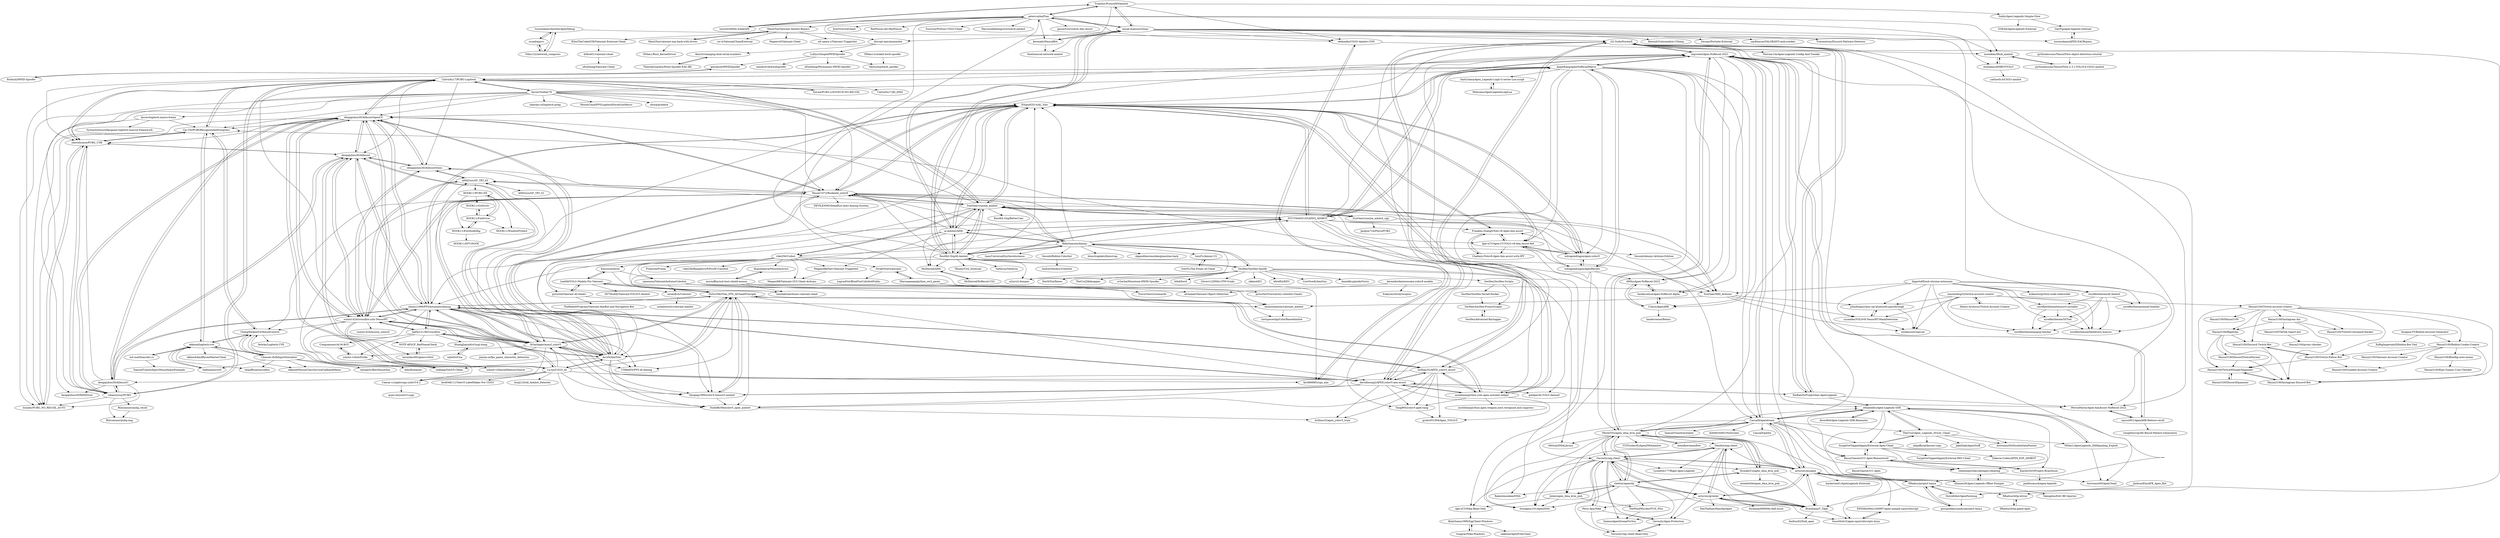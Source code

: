 digraph G {
"Sndix/Apex-Legends-Simple-Glow" -> "GayPig/apex-legends-internal"
"Sndix/Apex-Legends-Simple-Glow" -> "GGEdit/ApexLegends-External"
"kiccer/Soldier76" -> "CalvinXu17/PUBG-Logitech"
"kiccer/Soldier76" -> "kiccer/logitech-macro-frame"
"kiccer/Soldier76" -> "Cjy-CN/PUBGRecognizeAndGunpress"
"kiccer/Soldier76" -> "cdians/youyiPUBG"
"kiccer/Soldier76" -> "cherishsince/PUBG_USB"
"kiccer/Soldier76" -> "dengqizhou30/AIAssistOpenCV"
"kiccer/Soldier76" -> "JiaqinKang/apexNoRecoilMarco"
"kiccer/Soldier76" -> "SunOner/sunone_aimbot"
"kiccer/Soldier76" -> "mgsweet/Apex-NoRecoil-2021"
"kiccer/Soldier76" -> "Passer1072/RookieAI_yolov8"
"kiccer/Soldier76" -> "hcandy/PUBG_NO_RECOIL_AUTO"
"kiccer/Soldier76" -> "liantian-cn/logitech-pubg" ["e"=1]
"kiccer/Soldier76" -> "MountCloud/FPSLogitechForceGunMacro"
"kiccer/Soldier76" -> "ufrisk/pcileech" ["e"=1]
"kiccer/Soldier76" -> "EthanH3514/AL_Yolo"
"petercunha/Pine" -> "Trombov/FutureNNAimbot"
"petercunha/Pine" -> "lucylow/b00m-h3adsh0t"
"petercunha/Pine" -> "HarrisonKeeling/overwatch-aimbot" ["e"=1]
"petercunha/Pine" -> "zeyad-mansour/lunar"
"petercunha/Pine" -> "ofeksadlo/CSGO-Aimbot-CNN"
"petercunha/Pine" -> "kir486680/csgo_aim"
"petercunha/Pine" -> "monokim/tfhub_aimbot"
"petercunha/Pine" -> "monokim/AIMBOT-YOLO"
"petercunha/Pine" -> "disrupt-epic/memenite"
"petercunha/Pine" -> "jpxue/Overwatch-Aim-Assist" ["e"=1]
"petercunha/Pine" -> "Jire/Overwatcheat" ["e"=1]
"petercunha/Pine" -> "RatPoison-dev/RatPoison" ["e"=1]
"petercunha/Pine" -> "kermado/NeuralBot"
"petercunha/Pine" -> "MauhTon/Valorant-Aimbot-Bypass"
"petercunha/Pine" -> "SourLen/Python-CSGO-Cheat" ["e"=1]
"Trombov/FutureNNAimbot" -> "petercunha/Pine"
"Trombov/FutureNNAimbot" -> "lucylow/b00m-h3adsh0t"
"Trombov/FutureNNAimbot" -> "kermado/NeuralBot"
"Trombov/FutureNNAimbot" -> "ofeksadlo/CSGO-Aimbot-CNN"
"Trombov/FutureNNAimbot" -> "zeyad-mansour/lunar"
"Trombov/FutureNNAimbot" -> "Sndix/Apex-Legends-Simple-Glow"
"kir486680/csgo_aim" -> "ofeksadlo/CSGO-Aimbot-CNN"
"pythonlessons/TensorFlow-object-detection-tutorial" -> "pythonlessons/TensorFlow-2.3.1-YOLOv4-CSGO-aimbot"
"BQsummer/pubg_recoil" -> "BQsummer/pubg-img"
"GayPig/apex-legends-internal" -> "luciouskami/APEX-EACBypass"
"lucylow/b00m-h3adsh0t" -> "petercunha/Pine"
"lucylow/b00m-h3adsh0t" -> "Trombov/FutureNNAimbot"
"luciouskami/APEX-EACBypass" -> "GayPig/apex-legends-internal"
"luciouskami/AnotherApexDebug" -> "xssed/qimvc"
"luciouskami/AnotherApexDebug" -> "Yifan122/network_compress"
"luciouskami/AnotherApexDebug" -> "luciouskami/APEX-EACBypass"
"Yifan122/network_compress" -> "xssed/qimvc"
"Yifan122/network_compress" -> "luciouskami/AnotherApexDebug"
"cdians/youyiPUBG" -> "cherishsince/PUBG_USB"
"cdians/youyiPUBG" -> "hcandy/PUBG_NO_RECOIL_AUTO"
"cdians/youyiPUBG" -> "CalvinXu17/PUBG-Logitech"
"cdians/youyiPUBG" -> "dengqizhou30/AIAssistC"
"cdians/youyiPUBG" -> "BQsummer/pubg-img"
"cdians/youyiPUBG" -> "dengqizhou30/AIAssistOpenCV"
"cdians/youyiPUBG" -> "BQsummer/pubg_recoil"
"cherishsince/PUBG_USB" -> "cdians/youyiPUBG"
"cherishsince/PUBG_USB" -> "hcandy/PUBG_NO_RECOIL_AUTO"
"cherishsince/PUBG_USB" -> "Cjy-CN/PUBGRecognizeAndGunpress"
"cherishsince/PUBG_USB" -> "CalvinXu17/PUBG-Logitech"
"cherishsince/PUBG_USB" -> "dengqizhou30/AIAssist"
"MauhTon/valorant-esp-hack-with-driver" -> "MauhTon/Valorant-Aimbot-Bypass"
"MauhTon/valorant-esp-hack-with-driver" -> "NMan1/Rust_KernelDriver" ["e"=1]
"MisterY52/apex_dma_kvm_pub" -> "CasualX/apexdream"
"MisterY52/apex_dma_kvm_pub" -> "arturzxc/myapex"
"MisterY52/apex_dma_kvm_pub" -> "KrackerCo/apex_dma_kvm_pub"
"MisterY52/apex_dma_kvm_pub" -> "Snoogens101/ApexDMA" ["e"=1]
"MisterY52/apex_dma_kvm_pub" -> "chettoy/apexsky"
"MisterY52/apex_dma_kvm_pub" -> "mgsweet/Apex-NoRecoil-2021"
"MisterY52/apex_dma_kvm_pub" -> "Jotalz/apex_dma_kvm_pub"
"MisterY52/apex_dma_kvm_pub" -> "Gerosity/zap-client"
"MisterY52/apex_dma_kvm_pub" -> "Metick/DMALibrary" ["e"=1]
"MisterY52/apex_dma_kvm_pub" -> "Y33Tcoder/EzApexDMAAimbot"
"MisterY52/apex_dma_kvm_pub" -> "ethanedits/Apex-Legends-SDK"
"MisterY52/apex_dma_kvm_pub" -> "memflow/memflow" ["e"=1]
"MisterY52/apex_dma_kvm_pub" -> "Nexilist/xap-client"
"MisterY52/apex_dma_kvm_pub" -> "i32-Sudo/NuremX"
"MisterY52/apex_dma_kvm_pub" -> "dhanax26/Apex-Legends-Offset-Dumper"
"MauhTon/Valorant-Aimbot-Bypass" -> "MauhTon/valorant-esp-hack-with-driver"
"MauhTon/Valorant-Aimbot-Bypass" -> "Peppers0/Valorant-Cheat"
"MauhTon/Valorant-Aimbot-Bypass" -> "alt-space-c/Valorant-Triggerbot"
"MauhTon/Valorant-Aimbot-Bypass" -> "R3nzTheCodeGOD/Valorant-External-Cheat"
"MauhTon/Valorant-Aimbot-Bypass" -> "rzr-h/ValorantCheatExternal"
"CasualX/apexdream" -> "MisterY52/apex_dma_kvm_pub"
"CasualX/apexdream" -> "mgsweet/Apex-NoRecoil-2021"
"CasualX/apexdream" -> "arturzxc/myapex"
"CasualX/apexdream" -> "ethanedits/Apex-Legends-SDK"
"CasualX/apexdream" -> "SurgeGotTappedAgain/External-Apex-Cheat"
"CasualX/apexdream" -> "cheatingwitdacode/apex-cheating"
"CasualX/apexdream" -> "BaconToaster/UC-Apex-Remastered"
"CasualX/apexdream" -> "dhanax26/Apex-Legends-Offset-Dumper"
"CasualX/apexdream" -> "SamuelTulach/mutante" ["e"=1]
"CasualX/apexdream" -> "Gerosity/zap-client"
"CasualX/apexdream" -> "KANKOSHEV/NoScreen" ["e"=1]
"CasualX/apexdream" -> "i32-Sudo/NuremX"
"CasualX/apexdream" -> "CasualX/pelite" ["e"=1]
"CasualX/apexdream" -> "TheCruZ/Apex_Legends_Driver_Cheat"
"CasualX/apexdream" -> "KrackerCo/apex_dma_kvm_pub"
"Lu-tju/CSGO_AI" -> "chaoyu1999/FPSAutomaticAiming"
"Lu-tju/CSGO_AI" -> "davidhoung2/APEX-yolov5-aim-assist"
"Lu-tju/CSGO_AI" -> "dengqizhou30/AIAssist"
"Lu-tju/CSGO_AI" -> "dengqizhou30/AIAssistOpenCV"
"Lu-tju/CSGO_AI" -> "kir486680/csgo_aim"
"Lu-tju/CSGO_AI" -> "leo4048111/Yolov5-LabelMaker-For-CSGO"
"Lu-tju/CSGO_AI" -> "huoji120/AI_Aimbot_Detecter"
"Lu-tju/CSGO_AI" -> "dengqizhou30/AIAssistC"
"Lu-tju/CSGO_AI" -> "Caesar-s1mple/csgo-yolov5-6.2"
"Lu-tju/CSGO_AI" -> "Qinqing1999/yolov5-tensorrt-aimbot"
"Lu-tju/CSGO_AI" -> "Aa-bN/AimYolo"
"Lu-tju/CSGO_AI" -> "DuGuYifei/Yolo_FPS_AICheatPrinciple"
"Lu-tju/CSGO_AI" -> "StabdByMe/yolov5_apex_aimbot"
"Lu-tju/CSGO_AI" -> "ItGarbager/aimcf_yolov5"
"kiccer/logitech-macro-frame" -> "hcandy/PUBG_NO_RECOIL_AUTO"
"kiccer/logitech-macro-frame" -> "Syntacticlosure/fpsgame-logitech-macros-framework"
"kiccer/logitech-macro-frame" -> "Cjy-CN/PUBGRecognizeAndGunpress"
"TheCruZ/Apex_Legends_Driver_Cheat" -> "SurgeGotTappedAgain/External-Apex-Cheat"
"TheCruZ/Apex_Legends_Driver_Cheat" -> "ethanedits/Apex-Legends-SDK"
"TheCruZ/Apex_Legends_Driver_Cheat" -> "NMan1/ApexLegends_DllHijacking_Exploit"
"TheCruZ/Apex_Legends_Driver_Cheat" -> "nbqofficial/kernel-csgo" ["e"=1]
"TheCruZ/Apex_Legends_Driver_Cheat" -> "Astronaut00/DoubleDataPointer" ["e"=1]
"TheCruZ/Apex_Legends_Driver_Cheat" -> "JakeDahl/ApexStuff"
"NOTF-API/CF_RedNameCheck" -> "herankno00/opencvcfutil"
"disrupt-epic/memenite" -> "Lufzys/SimpleHWIDSpoofer"
"disrupt-epic/memenite" -> "Ahm2t/changing-disk-serial-numbers"
"xssed/qimvc" -> "luciouskami/AnotherApexDebug"
"xssed/qimvc" -> "Yifan122/network_compress"
"NMan1/cracked-hwid-spoofer" -> "Skotschia/hwid_spoofer"
"pythonlessons/TensorFlow-2.3.1-YOLOv4-CSGO-aimbot" -> "monokim/tfhub_aimbot"
"mgsweet/Apex-NoRecoil-2021" -> "sayoui001/ApexAHK-Reduce-recoil"
"mgsweet/Apex-NoRecoil-2021" -> "CasualX/apexdream"
"mgsweet/Apex-NoRecoil-2021" -> "JiaqinKang/apexNoRecoilMarco"
"mgsweet/Apex-NoRecoil-2021" -> "MisterY52/apex_dma_kvm_pub"
"mgsweet/Apex-NoRecoil-2021" -> "i32-Sudo/NuremX"
"mgsweet/Apex-NoRecoil-2021" -> "XinRanZh/ProjectAim-ApexLegends"
"mgsweet/Apex-NoRecoil-2021" -> "arturzxc/myapex"
"mgsweet/Apex-NoRecoil-2021" -> "hackersense/Apex-NoRecoil-Alpha"
"mgsweet/Apex-NoRecoil-2021" -> "NTUYWANG103/APEX_AIMBOT"
"mgsweet/Apex-NoRecoil-2021" -> "PetrosPastor/Apex-AimAssist-NoRecoil-2022"
"mgsweet/Apex-NoRecoil-2021" -> "490hz/Apex-NoRecoil-2023"
"mgsweet/Apex-NoRecoil-2021" -> "ethanedits/Apex-Legends-SDK"
"mgsweet/Apex-NoRecoil-2021" -> "davidhoung2/APEX-yolov5-aim-assist"
"mgsweet/Apex-NoRecoil-2021" -> "Ushris/ApexAHK"
"mgsweet/Apex-NoRecoil-2021" -> "EthanH3514/AL_Yolo"
"SurgeGotTappedAgain/External-Apex-Cheat" -> "BaconToaster/UC-Apex-Remastered"
"SurgeGotTappedAgain/External-Apex-Cheat" -> "SurgeGotTappedAgain/External-R6S-Cheat"
"SurgeGotTappedAgain/External-Apex-Cheat" -> "KaylinOwO/Project-Branthium"
"SurgeGotTappedAgain/External-Apex-Cheat" -> "cheatingwitdacode/apex-cheating"
"SurgeGotTappedAgain/External-Apex-Cheat" -> "Zakaria-Codex/APEX_ESP_AIMBOT"
"SurgeGotTappedAgain/External-Apex-Cheat" -> "TheCruZ/Apex_Legends_Driver_Cheat"
"JiaPai12138/Crossfirer" -> "suixin1424/crossfire-yolo-TensorRT"
"JiaPai12138/Crossfirer" -> "ItGarbager/aimcf_yolov5"
"JiaPai12138/Crossfirer" -> "chaoyu1999/FPSAutomaticAiming"
"JiaPai12138/Crossfirer" -> "NOTF-API/CF_RedNameCheck"
"JiaPai12138/Crossfirer" -> "jiaxian-ai/fps_game_character_detection"
"JiaPai12138/Crossfirer" -> "HuangJiaxin8/cf-luoji-hong"
"JiaPai12138/Crossfirer" -> "soloist-v/AutoStrike"
"JiaPai12138/Crossfirer" -> "Congrammer/AI-M-BOT"
"Ahm2t/changing-disk-serial-numbers" -> "Theordernarkoz/Hwid-Spoofer-EAC-BE"
"XinRanZh/ProjectAim-ApexLegends" -> "davidhoung2/APEX-yolov5-aim-assist"
"XinRanZh/ProjectAim-ApexLegends" -> "i32-Sudo/NuremX"
"XinRanZh/ProjectAim-ApexLegends" -> "PetrosPastor/Apex-AimAssist-NoRecoil-2022"
"XinRanZh/ProjectAim-ApexLegends" -> "mgsweet/Apex-NoRecoil-2021"
"XinRanZh/ProjectAim-ApexLegends" -> "ethanedits/Apex-Legends-SDK"
"NMan1/ApexLegends_DllHijacking_Exploit" -> "Astronaut00/ApexCheat" ["e"=1]
"NMan1/ApexLegends_DllHijacking_Exploit" -> "ethanedits/Apex-Legends-SDK"
"ekknod/logitech-cve" -> "Sadmeme/rzctl"
"ekknod/logitech-cve" -> "not-matthias/obs-rs"
"ekknod/logitech-cve" -> "ekknod/AmdRyzenMasterCheat" ["e"=1]
"ekknod/logitech-cve" -> "Chaoses-Ib/IbInputSimulator"
"ekknod/logitech-cve" -> "ChengWeiJian03/MouseControl"
"ekknod/logitech-cve" -> "nbqofficial/norsefire" ["e"=1]
"ekknod/logitech-cve" -> "ekknod/MouseClassServiceCallbackMeme" ["e"=1]
"ekknod/logitech-cve" -> "Cjy-CN/PUBGRecognizeAndGunpress"
"not-matthias/obs-rs" -> "SamuelTulach/InjectMouseInputExample"
"not-matthias/obs-rs" -> "ekknod/logitech-cve"
"Sark1tama/Apex_Legends-Logit-G-series-Lua-script" -> "Milesians/ApexLegendsLogiLua"
"dengqizhou30/AIAssist" -> "dengqizhou30/AIAssistOpenCV"
"dengqizhou30/AIAssist" -> "dengqizhou30/AIAssistC"
"dengqizhou30/AIAssist" -> "cherishsince/PUBG_USB"
"dengqizhou30/AIAssist" -> "dengqizhou30/AIAssistOnnx"
"dengqizhou30/AIAssist" -> "suixin1424/crossfire-yolo-TensorRT"
"dengqizhou30/AIAssist" -> "chaoyu1999/FPSAutomaticAiming"
"dengqizhou30/AIAssist" -> "Lu-tju/CSGO_AI"
"dengqizhou30/AIAssist" -> "Aa-bN/AimYolo"
"dengqizhou30/AIAssist" -> "ItGarbager/aimcf_yolov5"
"Lufzys/SimpleHWIDSpoofer" -> "iparamsh/HWIDSpoofer"
"Lufzys/SimpleHWIDSpoofer" -> "xEnething/Permanent-HWID-Spoofer"
"Lufzys/SimpleHWIDSpoofer" -> "semihcevik/hwidspoofer" ["e"=1]
"Lufzys/SimpleHWIDSpoofer" -> "Skotschia/hwid_spoofer"
"zeyad-mansour/lunar" -> "petercunha/Pine"
"zeyad-mansour/lunar" -> "Trombov/FutureNNAimbot"
"zeyad-mansour/lunar" -> "xxreflextheone/AI-Aimbot"
"zeyad-mansour/lunar" -> "0niel/neural-network-aimbot"
"zeyad-mansour/lunar" -> "RootKit-Org/AI-Aimbot"
"zeyad-mansour/lunar" -> "ofeksadlo/CSGO-Aimbot-CNN"
"zeyad-mansour/lunar" -> "kermado/NeuralBot"
"zeyad-mansour/lunar" -> "Baseult/Coloraimbot-CSharp"
"zeyad-mansour/lunar" -> "Serups/Fortnite-External" ["e"=1]
"zeyad-mansour/lunar" -> "ai-aimbot/AIMr"
"zeyad-mansour/lunar" -> "monokim/tfhub_aimbot"
"zeyad-mansour/lunar" -> "disrupt-epic/memenite"
"zeyad-mansour/lunar" -> "zayKenyon/VALORANT-rank-yoinker" ["e"=1]
"zeyad-mansour/lunar" -> "Traumatism/Discord-Malware-Detector"
"zeyad-mansour/lunar" -> "i32-Sudo/NuremX"
"llagerlof/fresh-chrome-extension" -> "stickassist/copycat"
"llagerlof/fresh-chrome-extension" -> "johndongus/lazy-rpi-bluetooth-passthrough"
"llagerlof/fresh-chrome-extension" -> "xxreflextheone/helldivers-macros"
"llagerlof/fresh-chrome-extension" -> "xxreflextheone/popup-blocker"
"llagerlof/fresh-chrome-extension" -> "xxreflextheone/SSTool"
"llagerlof/fresh-chrome-extension" -> "cyuanfan/YOLOv8-TensorRT-MaskDetection"
"llagerlof/fresh-chrome-extension" -> "mikeesto/python-node-websocket"
"llagerlof/fresh-chrome-extension" -> "xxreflextheone/tensorrt-installer"
"llagerlof/fresh-chrome-extension" -> "xxreflextheone/email-bomber"
"llagerlof/fresh-chrome-extension" -> "xxreflextheone/AI-Aimbot"
"llagerlof/fresh-chrome-extension" -> "SunOner/HID_Arduino"
"R3nzTheCodeGOD/Valorant-External-Cheat" -> "b0kch01/valorant-cheat"
"b0kch01/valorant-cheat" -> "xEnething/Valorant-Cheat"
"Chaoses-Ib/IbInputSimulator" -> "ekknod/logitech-cve"
"Chaoses-Ib/IbInputSimulator" -> "nbqofficial/norsefire" ["e"=1]
"Chaoses-Ib/IbInputSimulator" -> "ChengWeiJian03/MouseControl"
"Chaoses-Ib/IbInputSimulator" -> "mergerly/KeyMouseSim" ["e"=1]
"Chaoses-Ib/IbInputSimulator" -> "Sadmeme/rzctl"
"Chaoses-Ib/IbInputSimulator" -> "ddxoft/master" ["e"=1]
"Chaoses-Ib/IbInputSimulator" -> "ekknod/MouseClassServiceCallbackMeme" ["e"=1]
"ofeksadlo/CSGO-Aimbot-CNN" -> "kir486680/csgo_aim"
"ofeksadlo/CSGO-Aimbot-CNN" -> "monokim/tfhub_aimbot"
"monokim/AIMBOT-YOLO" -> "monokim/tfhub_aimbot"
"monokim/AIMBOT-YOLO" -> "yatharth-b/CSGO-aimbot"
"iparamsh/HWIDSpoofer" -> "Rutkulii/HWID-Spoofer"
"JacksonElia/AFK_Apex_Bot" -> "SteveKiller/ApexFarming"
"hcandy/PUBG_NO_RECOIL_AUTO" -> "cherishsince/PUBG_USB"
"SteveKiller/ApexFarming" -> "XRadius/project-tanya"
"SteveKiller/ApexFarming" -> "giorgiodalessandro/project-tanya"
"BaconToaster/UC-Apex-Remastered" -> "SurgeGotTappedAgain/External-Apex-Cheat"
"BaconToaster/UC-Apex-Remastered" -> "KaylinOwO/Project-Branthium"
"BaconToaster/UC-Apex-Remastered" -> "BaconToaster/UC-Apex"
"BaconToaster/UC-Apex-Remastered" -> "cheatingwitdacode/apex-cheating"
"monokim/tfhub_aimbot" -> "monokim/AIMBOT-YOLO"
"monokim/tfhub_aimbot" -> "pythonlessons/TensorFlow-2.3.1-YOLOv4-CSGO-aimbot"
"KaylinOwO/Project-Branthium" -> "paidtoomuch/apex-legends"
"KaylinOwO/Project-Branthium" -> "BaconToaster/UC-Apex-Remastered"
"kermado/NeuralBot" -> "0niel/neural-network-aimbot"
"dhanax26/Apex-Legends-Offset-Dumper" -> "cheatingwitdacode/apex-cheating"
"dhanax26/Apex-Legends-Offset-Dumper" -> "Skengdoo/EAC-BE-Injector"
"Sadmeme/rzctl" -> "ekknod/logitech-cve"
"Rutkulii/HWID-Spoofer" -> "iparamsh/HWIDSpoofer"
"chaoyu1999/FPSAutomaticAiming" -> "ItGarbager/aimcf_yolov5"
"chaoyu1999/FPSAutomaticAiming" -> "UNIkeEN/FPS-AI-Aiming" ["e"=1]
"chaoyu1999/FPSAutomaticAiming" -> "Aa-bN/AimYolo"
"chaoyu1999/FPSAutomaticAiming" -> "DuGuYifei/Yolo_FPS_AICheatPrinciple"
"chaoyu1999/FPSAutomaticAiming" -> "dengqizhou30/AIAssistOpenCV"
"chaoyu1999/FPSAutomaticAiming" -> "brillian32/APEX_yolov5_assist"
"chaoyu1999/FPSAutomaticAiming" -> "Qinqing1999/yolov5-tensorrt-aimbot"
"chaoyu1999/FPSAutomaticAiming" -> "davidhoung2/APEX-yolov5-aim-assist"
"chaoyu1999/FPSAutomaticAiming" -> "dengqizhou30/AIAssistC"
"chaoyu1999/FPSAutomaticAiming" -> "suixin1424/crossfire-yolo-TensorRT"
"chaoyu1999/FPSAutomaticAiming" -> "EthanH3514/AL_Yolo"
"chaoyu1999/FPSAutomaticAiming" -> "dengqizhou30/AIAssist"
"chaoyu1999/FPSAutomaticAiming" -> "Lu-tju/CSGO_AI"
"chaoyu1999/FPSAutomaticAiming" -> "JiaPai12138/Crossfirer"
"chaoyu1999/FPSAutomaticAiming" -> "Caesar-s1mple/csgo-yolov5-6.2"
"sayoui001/ApexAHK-Reduce-recoil" -> "vengefulcrop/AE-Recoil-Pattern-Generation"
"sayoui001/ApexAHK-Reduce-recoil" -> "PetrosPastor/Apex-AimAssist-NoRecoil-2022"
"sayoui001/ApexAHK-Reduce-recoil" -> "mgsweet/Apex-NoRecoil-2021"
"ItGarbager/aimcf_yolov5" -> "chaoyu1999/FPSAutomaticAiming"
"ItGarbager/aimcf_yolov5" -> "suixin1424/crossfire-yolo-TensorRT"
"ItGarbager/aimcf_yolov5" -> "Qinqing1999/yolov5-tensorrt-aimbot"
"ItGarbager/aimcf_yolov5" -> "soloist-v/AutoStrike"
"ItGarbager/aimcf_yolov5" -> "Aa-bN/AimYolo"
"ItGarbager/aimcf_yolov5" -> "JiaPai12138/Crossfirer"
"ItGarbager/aimcf_yolov5" -> "DuGuYifei/Yolo_FPS_AICheatPrinciple"
"ItGarbager/aimcf_yolov5" -> "jiaxian-ai/fps_game_character_detection"
"ItGarbager/aimcf_yolov5" -> "UNIkeEN/FPS-AI-Aiming" ["e"=1]
"ItGarbager/aimcf_yolov5" -> "davidhoung2/APEX-yolov5-aim-assist"
"ItGarbager/aimcf_yolov5" -> "dengqizhou30/AIAssistOpenCV"
"ItGarbager/aimcf_yolov5" -> "Caesar-s1mple/csgo-yolov5-6.2"
"ItGarbager/aimcf_yolov5" -> "AMXZzzz/SF_TRT_62"
"ItGarbager/aimcf_yolov5" -> "StabdByMe/yolov5_apex_aimbot"
"ItGarbager/aimcf_yolov5" -> "Passer1072/RookieAI_yolov8"
"RootKit-Org/AI-Aimbot" -> "SunOner/sunone_aimbot"
"RootKit-Org/AI-Aimbot" -> "NTUYWANG103/APEX_AIMBOT"
"RootKit-Org/AI-Aimbot" -> "ai-aimbot/AIMr"
"RootKit-Org/AI-Aimbot" -> "Babyhamsta/Aimmy"
"RootKit-Org/AI-Aimbot" -> "zeyad-mansour/lunar"
"RootKit-Org/AI-Aimbot" -> "TKazer/CS2_External" ["e"=1]
"RootKit-Org/AI-Aimbot" -> "Passer1072/RookieAI_yolov8"
"RootKit-Org/AI-Aimbot" -> "EthanH3514/AL_Yolo"
"RootKit-Org/AI-Aimbot" -> "a2x/cs2-dumper" ["e"=1]
"RootKit-Org/AI-Aimbot" -> "chaoyu1999/FPSAutomaticAiming"
"RootKit-Org/AI-Aimbot" -> "McDaived/AIMi"
"RootKit-Org/AI-Aimbot" -> "Valthrun/Valthrun" ["e"=1]
"RootKit-Org/AI-Aimbot" -> "mgsweet/Apex-NoRecoil-2021"
"RootKit-Org/AI-Aimbot" -> "SecHex/SecHex-Spoofy"
"RootKit-Org/AI-Aimbot" -> "petercunha/Pine"
"davidhoung2/APEX-yolov5-aim-assist" -> "brillian32/APEX_yolov5_assist"
"davidhoung2/APEX-yolov5-aim-assist" -> "XinRanZh/ProjectAim-ApexLegends"
"davidhoung2/APEX-yolov5-aim-assist" -> "i32-Sudo/NuremX"
"davidhoung2/APEX-yolov5-aim-assist" -> "mrathena/python.yolo.apex.autoaim.helper"
"davidhoung2/APEX-yolov5-aim-assist" -> "brillian32/apex_yolov5_train"
"davidhoung2/APEX-yolov5-aim-assist" -> "StabdByMe/yolov5_apex_aimbot"
"davidhoung2/APEX-yolov5-aim-assist" -> "PetrosPastor/Apex-AimAssist-NoRecoil-2022"
"davidhoung2/APEX-yolov5-aim-assist" -> "Tang895/yolov5-apex-tang"
"davidhoung2/APEX-yolov5-aim-assist" -> "goldjee/AL-YOLO-dataset"
"davidhoung2/APEX-yolov5-aim-assist" -> "chaoyu1999/FPSAutomaticAiming"
"davidhoung2/APEX-yolov5-aim-assist" -> "Qinqing1999/yolov5-tensorrt-aimbot"
"ethanedits/Apex-Legends-SDK" -> "NMan1/ApexLegends_DllHijacking_Exploit"
"ethanedits/Apex-Legends-SDK" -> "dword64/Apex-Legends-SDK-Remaster"
"ethanedits/Apex-Legends-SDK" -> "cheatingwitdacode/apex-cheating"
"ethanedits/Apex-Legends-SDK" -> "TheCruZ/Apex_Legends_Driver_Cheat"
"ethanedits/Apex-Legends-SDK" -> "dhanax26/Apex-Legends-Offset-Dumper"
"ethanedits/Apex-Legends-SDK" -> "Astronaut00/ApexCheat" ["e"=1]
"ethanedits/Apex-Legends-SDK" -> "SurgeGotTappedAgain/External-Apex-Cheat"
"ethanedits/Apex-Legends-SDK" -> "Astronaut00/DoubleDataPointer" ["e"=1]
"ethanedits/Apex-Legends-SDK" -> "BaconToaster/UC-Apex-Remastered"
"ethanedits/Apex-Legends-SDK" -> "CasualX/apexdream"
"dword64/Apex-Legends-SDK-Remaster" -> "ethanedits/Apex-Legends-SDK"
"dengqizhou30/AIAssistOpenCV" -> "dengqizhou30/AIAssist"
"dengqizhou30/AIAssistOpenCV" -> "dengqizhou30/AIAssistOnnx"
"dengqizhou30/AIAssistOpenCV" -> "dengqizhou30/AIAssistC"
"dengqizhou30/AIAssistOpenCV" -> "chaoyu1999/FPSAutomaticAiming"
"dengqizhou30/AIAssistOpenCV" -> "Aa-bN/AimYolo"
"dengqizhou30/AIAssistOpenCV" -> "suixin1424/crossfire-yolo-TensorRT"
"dengqizhou30/AIAssistOpenCV" -> "Cjy-CN/PUBGRecognizeAndGunpress"
"dengqizhou30/AIAssistOpenCV" -> "CalvinXu17/PUBG-Logitech"
"dengqizhou30/AIAssistOpenCV" -> "cdians/youyiPUBG"
"dengqizhou30/AIAssistOpenCV" -> "ItGarbager/aimcf_yolov5"
"dengqizhou30/AIAssistOpenCV" -> "dengqizhou30/HIDDriver" ["e"=1]
"dengqizhou30/AIAssistOpenCV" -> "Passer1072/RookieAI_yolov8"
"dengqizhou30/AIAssistOpenCV" -> "cherishsince/PUBG_USB"
"dengqizhou30/AIAssistOpenCV" -> "Lu-tju/CSGO_AI"
"dengqizhou30/AIAssistOpenCV" -> "EthanH3514/AL_Yolo"
"Qinqing1999/yolov5-tensorrt-aimbot" -> "StabdByMe/yolov5_apex_aimbot"
"Qinqing1999/yolov5-tensorrt-aimbot" -> "DuGuYifei/Yolo_FPS_AICheatPrinciple"
"Helios-Archives/Twitch-Account-Creator" -> "masterking32/twitch-account-creator"
"CalvinXu17/PUBG-Logitech" -> "cherishsince/PUBG_USB"
"CalvinXu17/PUBG-Logitech" -> "kiccer/Soldier76"
"CalvinXu17/PUBG-Logitech" -> "Cjy-CN/PUBGRecognizeAndGunpress"
"CalvinXu17/PUBG-Logitech" -> "cdians/youyiPUBG"
"CalvinXu17/PUBG-Logitech" -> "hcandy/PUBG_NO_RECOIL_AUTO"
"CalvinXu17/PUBG-Logitech" -> "JiaqinKang/apexNoRecoilMarco"
"CalvinXu17/PUBG-Logitech" -> "dengqizhou30/AIAssistOpenCV"
"CalvinXu17/PUBG-Logitech" -> "Kava4/PUBG-LOGITECH-NO-RECOIL"
"CalvinXu17/PUBG-Logitech" -> "Passer1072/RookieAI_yolov8"
"CalvinXu17/PUBG-Logitech" -> "CalvinXu17/JD_DMA"
"CalvinXu17/PUBG-Logitech" -> "dengqizhou30/AIAssist"
"CalvinXu17/PUBG-Logitech" -> "SunOner/sunone_aimbot"
"CalvinXu17/PUBG-Logitech" -> "dengqizhou30/AIAssistOnnx"
"CalvinXu17/PUBG-Logitech" -> "suixin1424/crossfire-yolo-TensorRT"
"masterking32/twitch-account-creator" -> "Helios-Archives/Twitch-Account-Creator"
"masterking32/twitch-account-creator" -> "cyuanfan/YOLOv8-TensorRT-MaskDetection"
"masterking32/twitch-account-creator" -> "johndongus/lazy-rpi-bluetooth-passthrough"
"masterking32/twitch-account-creator" -> "stickassist/copycat"
"masterking32/twitch-account-creator" -> "xxreflextheone/helldivers-macros"
"masterking32/twitch-account-creator" -> "Hazza3100/Twitch-account-creator"
"masterking32/twitch-account-creator" -> "xxreflextheone/popup-blocker"
"johndongus/lazy-rpi-bluetooth-passthrough" -> "stickassist/copycat"
"johndongus/lazy-rpi-bluetooth-passthrough" -> "cyuanfan/YOLOv8-TensorRT-MaskDetection"
"mustaffxx/usb-host-shield-mouse" -> "khanxbahria/MouseInstruct"
"mustaffxx/usb-host-shield-mouse" -> "TrevorSatori/Leonardo"
"mustaffxx/usb-host-shield-mouse" -> "reezliabi/aerduino-valorant-cheat"
"mustaffxx/usb-host-shield-mouse" -> "slyautomation/valorant_aimbot"
"cheatingwitdacode/apex-cheating" -> "Astronaut00/ApexCheat" ["e"=1]
"cheatingwitdacode/apex-cheating" -> "dhanax26/Apex-Legends-Offset-Dumper"
"Caesar-s1mple/csgo-yolov5-6.2" -> "qcjxs-hn/yolov5-csgo"
"Leaf48/YOLO-Models-For-Valorant" -> "alcheeee/Valorant-Object-Detection"
"Leaf48/YOLO-Models-For-Valorant" -> "pyturtle/Valorant-AI-cheats"
"Leaf48/YOLO-Models-For-Valorant" -> "DuGuYifei/Yolo_FPS_AICheatPrinciple"
"Leaf48/YOLO-Models-For-Valorant" -> "Kinuzo/ardoras"
"Leaf48/YOLO-Models-For-Valorant" -> "007Muddy/Valorant-YOLOv5-Aimbot"
"i32-Sudo/NuremX" -> "XinRanZh/ProjectAim-ApexLegends"
"i32-Sudo/NuremX" -> "davidhoung2/APEX-yolov5-aim-assist"
"i32-Sudo/NuremX" -> "Tang895/yolov5-apex-tang"
"i32-Sudo/NuremX" -> "SteveKiller/ApexFarming"
"i32-Sudo/NuremX" -> "PetrosPastor/Apex-AimAssist-NoRecoil-2022"
"i32-Sudo/NuremX" -> "XRadius/project-tanya"
"i32-Sudo/NuremX" -> "brillian32/APEX_yolov5_assist"
"i32-Sudo/NuremX" -> "mgsweet/Apex-NoRecoil-2021"
"i32-Sudo/NuremX" -> "Natram1zh/Apex-Legends-Config-And-Tweaks" ["e"=1]
"i32-Sudo/NuremX" -> "XRadius/http-driver"
"PetrosPastor/Apex-AimAssist-NoRecoil-2022" -> "sayoui001/ApexAHK-Reduce-recoil"
"dengqizhou30/AIAssistC" -> "dengqizhou30/AIAssistOpenCV"
"dengqizhou30/AIAssistC" -> "dengqizhou30/AIAssist"
"dengqizhou30/AIAssistC" -> "dengqizhou30/HIDDriver" ["e"=1]
"dengqizhou30/AIAssistC" -> "cherishsince/PUBG_USB"
"dengqizhou30/AIAssistC" -> "cdians/youyiPUBG"
"dengqizhou30/AIAssistC" -> "chaoyu1999/FPSAutomaticAiming"
"dengqizhou30/AIAssistC" -> "hcandy/PUBG_NO_RECOIL_AUTO"
"XRadius/http-driver" -> "XRadius/http-game-apex"
"Theordernarkoz/Hwid-Spoofer-EAC-BE" -> "Ahm2t/changing-disk-serial-numbers"
"Cjy-CN/PUBGRecognizeAndGunpress" -> "cherishsince/PUBG_USB"
"Cjy-CN/PUBGRecognizeAndGunpress" -> "hcandy/PUBG_NO_RECOIL_AUTO"
"Cjy-CN/PUBGRecognizeAndGunpress" -> "ChengWeiJian03/MouseControl"
"Cjy-CN/PUBGRecognizeAndGunpress" -> "ekknod/logitech-cve"
"Cjy-CN/PUBGRecognizeAndGunpress" -> "CalvinXu17/PUBG-Logitech"
"XRadius/http-game-apex" -> "XRadius/http-driver"
"soloist-v/AutoStrike" -> "Congrammer/AI-M-BOT"
"soloist-v/AutoStrike" -> "soloist-v/SharedMemoryQueue"
"SecHex/SecHex-Scripts" -> "SecHex/SecHex-ProxyScraper"
"SecHex/SecHex-Scripts" -> "SecHex/SecHex-SerialChecker"
"herankno00/opencvcfutil" -> "NOTF-API/CF_RedNameCheck"
"Congrammer/AI-M-BOT" -> "soloist-v/AutoStrike"
"Hazza3100/Twitch-account-creator" -> "Hazza3100/Discord-Twitch-Bot"
"Hazza3100/Twitch-account-creator" -> "Hazza3100/Twitch-Follow-Bot"
"Hazza3100/Twitch-account-creator" -> "Hazza3100/Roblox-Cookie-Creator"
"Hazza3100/Twitch-account-creator" -> "Hazza3100/ReplitAio"
"Hazza3100/Twitch-account-creator" -> "Hazza3100/TwitchWhisperSpammer"
"Hazza3100/Twitch-account-creator" -> "Hazza3100/TwitchUsernameChecker"
"Hazza3100/Twitch-account-creator" -> "Hazza3100/Instagram-Discord-Bot"
"Hazza3100/Twitch-account-creator" -> "Hazza3100/Hazza3100"
"Hazza3100/Twitch-account-creator" -> "Hazza3100/Instagram-Aio"
"Tang895/yolov5-apex-tang" -> "gcobs051094/Apex_YOLOv5"
"pyturtle/Valorant-AI-cheats" -> "Leaf48/YOLO-Models-For-Valorant"
"pyturtle/Valorant-AI-cheats" -> "slyautomation/valorant_aimbot"
"pyturtle/Valorant-AI-cheats" -> "TheRabbitProgram/Valorant-AimBot-and-Navigation-Bot"
"mrathena/python.yolo.apex.autoaim.helper" -> "mrathena/python.apex.weapon.auto.recognize.and.suppress"
"mrathena/python.yolo.apex.autoaim.helper" -> "davidhoung2/APEX-yolov5-aim-assist"
"mrathena/python.yolo.apex.autoaim.helper" -> "brillian32/APEX_yolov5_assist"
"mrathena/python.yolo.apex.autoaim.helper" -> "EthanH3514/AL_Yolo"
"mrathena/python.yolo.apex.autoaim.helper" -> "Tang895/yolov5-apex-tang"
"mrathena/python.yolo.apex.autoaim.helper" -> "gcobs051094/Apex_YOLOv5"
"mrathena/python.yolo.apex.autoaim.helper" -> "DuGuYifei/Yolo_FPS_AICheatPrinciple"
"mrathena/python.yolo.apex.autoaim.helper" -> "Cjy-CN/PUBGRecognizeAndGunpress"
"arturzxc/myapex" -> "XRadius/project-tanya"
"arturzxc/myapex" -> "Braziliana/T_TApe"
"arturzxc/myapex" -> "arturzxc/grinder"
"arturzxc/myapex" -> "SnowHubv2/apex-squirrelscripts-linux"
"arturzxc/myapex" -> "giorgiodalessandro/project-tanya"
"arturzxc/myapex" -> "MisterY52/apex_dma_kvm_pub"
"arturzxc/myapex" -> "hackerized1/ApexLegends-External-"
"arturzxc/myapex" -> "Nexilist/xap-client"
"arturzxc/myapex" -> "CasualX/apexdream"
"arturzxc/myapex" -> "E93S6mMety1b0H97/apex-sample-squirrelscript"
"arturzxc/myapex" -> "Gerosity/zap-client"
"dengqizhou30/AIAssistOnnx" -> "dengqizhou30/AIAssistOpenCV"
"dengqizhou30/AIAssistOnnx" -> "AMXZzzz/SF_TRT_62"
"dengqizhou30/AIAssistOnnx" -> "suixin1424/crossfire-yolo-TensorRT"
"dengqizhou30/AIAssistOnnx" -> "dengqizhou30/AIAssist"
"JiaqinKang/apexNoRecoilMarco" -> "mgsweet/Apex-NoRecoil-2021"
"JiaqinKang/apexNoRecoilMarco" -> "EthanH3514/AL_Yolo"
"JiaqinKang/apexNoRecoilMarco" -> "CalvinXu17/PUBG-Logitech"
"JiaqinKang/apexNoRecoilMarco" -> "NTUYWANG103/APEX_AIMBOT"
"JiaqinKang/apexNoRecoilMarco" -> "wdragondragon/ApexRecoils"
"JiaqinKang/apexNoRecoilMarco" -> "hackersense/Apex-NoRecoil-Alpha"
"JiaqinKang/apexNoRecoilMarco" -> "Ushris/ApexAHK"
"JiaqinKang/apexNoRecoilMarco" -> "wdragondragon/apex-yolov5"
"JiaqinKang/apexNoRecoilMarco" -> "Sark1tama/Apex_Legends-Logit-G-series-Lua-script"
"JiaqinKang/apexNoRecoilMarco" -> "Ape-xCV/Apex-CV-YOLO-v8-Aim-Assist-Bot"
"JiaqinKang/apexNoRecoilMarco" -> "490hz/Apex-NoRecoil-2023"
"JiaqinKang/apexNoRecoilMarco" -> "cherishsince/PUBG_USB"
"JiaqinKang/apexNoRecoilMarco" -> "CasualX/apexdream"
"JiaqinKang/apexNoRecoilMarco" -> "Snoogens101/ApexDMA" ["e"=1]
"JiaqinKang/apexNoRecoilMarco" -> "brillian32/APEX_yolov5_assist"
"StrafeTool/waloranti" -> "Marsaaaaaaa/python_ow2_paste"
"StrafeTool/waloranti" -> "LagradOst/BlueFireColorbotPublic"
"KrackerCo/apex_dma_kvm_pub" -> "chettoy/apexsky"
"KrackerCo/apex_dma_kvm_pub" -> "Braziliana/T_TApe"
"KrackerCo/apex_dma_kvm_pub" -> "atombottle/apex_dma_kvm_pub"
"KrackerCo/apex_dma_kvm_pub" -> "MisterY52/apex_dma_kvm_pub"
"StabdByMe/yolov5_apex_aimbot" -> "brillian32/apex_yolov5_train"
"Aa-bN/AimYolo" -> "chaoyu1999/FPSAutomaticAiming"
"Aa-bN/AimYolo" -> "ItGarbager/aimcf_yolov5"
"Aa-bN/AimYolo" -> "suixin1424/crossfire-yolo-TensorRT"
"Aa-bN/AimYolo" -> "DuGuYifei/Yolo_FPS_AICheatPrinciple"
"Aa-bN/AimYolo" -> "EthanH3514/AL_Yolo"
"Aa-bN/AimYolo" -> "Passer1072/RookieAI_yolov8"
"Aa-bN/AimYolo" -> "dengqizhou30/AIAssistOpenCV"
"Aa-bN/AimYolo" -> "UNIkeEN/FPS-AI-Aiming" ["e"=1]
"Aa-bN/AimYolo" -> "Qinqing1999/yolov5-tensorrt-aimbot"
"Aa-bN/AimYolo" -> "AMXZzzz/SF_TRT_62"
"Aa-bN/AimYolo" -> "dengqizhou30/AIAssistOnnx"
"Aa-bN/AimYolo" -> "dengqizhou30/AIAssist"
"Aa-bN/AimYolo" -> "cxkbalq/YoloV5-CfAim"
"Aa-bN/AimYolo" -> "Lu-tju/CSGO_AI"
"Aa-bN/AimYolo" -> "StabdByMe/yolov5_apex_aimbot"
"Hazza3100/Bloxflip-auto-mines" -> "Hazza3100/Epic-Games-User-Checker"
"Hazza3100/TikTok-report-bot" -> "Hazza3100/proxy-checker"
"Kinuzo/ardoras" -> "reezliabi/aerduino-valorant-cheat"
"Kinuzo/ardoras" -> "Leaf48/YOLO-Models-For-Valorant"
"Kinuzo/ardoras" -> "iamennui/ValorantArduinoColorbot"
"Marsaaaaaaa/python_ow2_paste" -> "pyturtle/Overwatch2-colorbot-Cheats"
"Marsaaaaaaa/python_ow2_paste" -> "StrafeTool/waloranti"
"Hazza3100/ReplitAio" -> "Hazza3100/Instagram-Discord-Bot"
"Hazza3100/ReplitAio" -> "Hazza3100/Discord-Twitch-Bot"
"Hazza3100/ReplitAio" -> "Hazza3100/TwitchWhisperSpammer"
"Hazza3100/ReplitAio" -> "Hazza3100/DiscordTwitchFarmer"
"Hazza3100/Instagram-Aio" -> "Hazza3100/Instagram-Discord-Bot"
"Hazza3100/Instagram-Aio" -> "Hazza3100/ReplitAio"
"Hazza3100/Instagram-Aio" -> "Hazza3100/TikTok-report-bot"
"Hazza3100/Instagram-Aio" -> "Hazza3100/TwitchUsernameChecker"
"E93S6mMety1b0H97/apex-sample-squirrelscript" -> "SnowHubv2/apex-squirrelscripts-linux"
"keremberke/awesome-yolov8-models" -> "alcheeee/Valorant-Object-Detection"
"keremberke/awesome-yolov8-models" -> "fcakyon/ultralyticsplus"
"XRadius/project-tanya" -> "giorgiodalessandro/project-tanya"
"XRadius/project-tanya" -> "arturzxc/myapex"
"XRadius/project-tanya" -> "SteveKiller/ApexFarming"
"XRadius/project-tanya" -> "Braziliana/T_TApe"
"XRadius/project-tanya" -> "XRadius/http-driver"
"Kava4/PUBG-LOGITECH-NO-RECOIL" -> "CalvinXu17/PUBG-Logitech"
"Hazza3100/Twitch-Follow-Bot" -> "Hazza3100/Discord-Twitch-Bot"
"Hazza3100/Twitch-Follow-Bot" -> "Hazza3100/TwitchWhisperSpammer"
"Hazza3100/Twitch-Follow-Bot" -> "Hazza3100/Guilded-Account-Creator"
"Hazza3100/Discord-Twitch-Bot" -> "Hazza3100/Twitch-Follow-Bot"
"Hazza3100/Discord-Twitch-Bot" -> "Hazza3100/TwitchWhisperSpammer"
"Imagine-YT/Roblox-Account-Generator" -> "Hazza3100/Roblox-Cookie-Creator"
"Imagine-YT/Roblox-Account-Generator" -> "XxBigImperialxX/Roblox-Bot-Tool"
"suixin1424/crossfire-yolo-TensorRT" -> "JiaPai12138/Crossfirer"
"suixin1424/crossfire-yolo-TensorRT" -> "AMXZzzz/SF_TRT_62"
"suixin1424/crossfire-yolo-TensorRT" -> "ItGarbager/aimcf_yolov5"
"suixin1424/crossfire-yolo-TensorRT" -> "Passer1072/RookieAI_yolov8"
"suixin1424/crossfire-yolo-TensorRT" -> "dengqizhou30/AIAssistOnnx"
"suixin1424/crossfire-yolo-TensorRT" -> "Aa-bN/AimYolo"
"suixin1424/crossfire-yolo-TensorRT" -> "herankno00/opencvcfutil"
"suixin1424/crossfire-yolo-TensorRT" -> "cxkbalq/YoloV5-CfAim"
"suixin1424/crossfire-yolo-TensorRT" -> "dengqizhou30/AIAssistOpenCV"
"suixin1424/crossfire-yolo-TensorRT" -> "ChengWeiJian03/MouseControl"
"suixin1424/crossfire-yolo-TensorRT" -> "NOTF-API/CF_RedNameCheck"
"suixin1424/crossfire-yolo-TensorRT" -> "dengqizhou30/AIAssist"
"suixin1424/crossfire-yolo-TensorRT" -> "chaoyu1999/FPSAutomaticAiming"
"suixin1424/crossfire-yolo-TensorRT" -> "suixin1424/mouse_control" ["e"=1]
"DuGuYifei/Yolo_FPS_AICheatPrinciple" -> "UNIkeEN/FPS-AI-Aiming" ["e"=1]
"DuGuYifei/Yolo_FPS_AICheatPrinciple" -> "Qinqing1999/yolov5-tensorrt-aimbot"
"DuGuYifei/Yolo_FPS_AICheatPrinciple" -> "Leaf48/YOLO-Models-For-Valorant"
"DuGuYifei/Yolo_FPS_AICheatPrinciple" -> "chaoyu1999/FPSAutomaticAiming"
"DuGuYifei/Yolo_FPS_AICheatPrinciple" -> "Aa-bN/AimYolo"
"DuGuYifei/Yolo_FPS_AICheatPrinciple" -> "brillian32/APEX_yolov5_assist"
"DuGuYifei/Yolo_FPS_AICheatPrinciple" -> "ItGarbager/aimcf_yolov5"
"DuGuYifei/Yolo_FPS_AICheatPrinciple" -> "mrathena/python.yolo.apex.autoaim.helper"
"DuGuYifei/Yolo_FPS_AICheatPrinciple" -> "StabdByMe/yolov5_apex_aimbot"
"DuGuYifei/Yolo_FPS_AICheatPrinciple" -> "davidhoung2/APEX-yolov5-aim-assist"
"Milesians/ApexLegendsLogiLua" -> "Sark1tama/Apex_Legends-Logit-G-series-Lua-script"
"brillian32/APEX_yolov5_assist" -> "davidhoung2/APEX-yolov5-aim-assist"
"brillian32/APEX_yolov5_assist" -> "StabdByMe/yolov5_apex_aimbot"
"brillian32/APEX_yolov5_assist" -> "Tang895/yolov5-apex-tang"
"brillian32/APEX_yolov5_assist" -> "gcobs051094/Apex_YOLOv5"
"brillian32/APEX_yolov5_assist" -> "brillian32/apex_yolov5_train"
"brillian32/APEX_yolov5_assist" -> "i32-Sudo/NuremX"
"brillian32/APEX_yolov5_assist" -> "mrathena/python.yolo.apex.autoaim.helper"
"brillian32/APEX_yolov5_assist" -> "chaoyu1999/FPSAutomaticAiming"
"brillian32/APEX_yolov5_assist" -> "Qinqing1999/yolov5-tensorrt-aimbot"
"Hazza3100/Roblox-Cookie-Creator" -> "Hazza3100/Bloxflip-auto-mines"
"Hazza3100/Roblox-Cookie-Creator" -> "Hazza3100/Instagram-Discord-Bot"
"Hazza3100/Roblox-Cookie-Creator" -> "Hazza3100/Twitch-Follow-Bot"
"Hazza3100/Roblox-Cookie-Creator" -> "Hazza3100/Valorant-Account-Creator"
"Hazza3100/Roblox-Cookie-Creator" -> "Hazza3100/Guilded-Account-Creator"
"Hazza3100/Instagram-Discord-Bot" -> "Hazza3100/TwitchWhisperSpammer"
"Hazza3100/DiscordSpammer" -> "Hazza3100/TwitchWhisperSpammer"
"Hazza3100/TwitchWhisperSpammer" -> "Hazza3100/DiscordSpammer"
"Hazza3100/TwitchWhisperSpammer" -> "Hazza3100/Instagram-Discord-Bot"
"Hazza3100/DiscordTwitchFarmer" -> "Hazza3100/TwitchWhisperSpammer"
"Hazza3100/DiscordTwitchFarmer" -> "Hazza3100/Instagram-Discord-Bot"
"giorgiodalessandro/project-tanya" -> "XRadius/project-tanya"
"SecHex/Advanced-Keylogger" -> "SecHex/SecHex-ProxyScraper"
"vike256/Unibot" -> "iamennui/ValorantArduinoColorbot"
"vike256/Unibot" -> "khanxbahria/MouseInstruct"
"vike256/Unibot" -> "Megant88/Valorant-GUI-Cheat-Arduino"
"vike256/Unibot" -> "StrafeTool/waloranti"
"vike256/Unibot" -> "reezliabi/aerduino-valorant-cheat"
"vike256/Unibot" -> "Megant88/Fast-Valorant-Triggerbot"
"vike256/Unibot" -> "sevenfyre/Colorant"
"vike256/Unibot" -> "SunOner/HID_Arduino"
"vike256/Unibot" -> "SunOner/sunone_aimbot"
"vike256/Unibot" -> "Primoria/Prozac"
"vike256/Unibot" -> "vike256/RaspberryPiPicoW-Colorbot"
"vike256/Unibot" -> "Kinuzo/ardoras"
"SecHex/SecHex-Spoofy" -> "Babyhamsta/Aimmy"
"SecHex/SecHex-Spoofy" -> "TheCruZ/kdmapper" ["e"=1]
"SecHex/SecHex-Spoofy" -> "sr2echa/Monotone-HWID-Spoofer" ["e"=1]
"SecHex/SecHex-Spoofy" -> "a2x/cs2-dumper" ["e"=1]
"SecHex/SecHex-Spoofy" -> "btbd/hwid" ["e"=1]
"SecHex/SecHex-Spoofy" -> "SecHex/SecHex-Scripts"
"SecHex/SecHex-Spoofy" -> "Silverr12/DMA-CFW-Guide" ["e"=1]
"SecHex/SecHex-Spoofy" -> "ekknod/EC" ["e"=1]
"SecHex/SecHex-Spoofy" -> "Rakeshmonkee/DMA" ["e"=1]
"SecHex/SecHex-Spoofy" -> "Metick/DMALibrary" ["e"=1]
"SecHex/SecHex-Spoofy" -> "hfiref0x/KDU" ["e"=1]
"SecHex/SecHex-Spoofy" -> "CowNowK/AimStar" ["e"=1]
"SecHex/SecHex-Spoofy" -> "RootKit-Org/AI-Aimbot"
"SecHex/SecHex-Spoofy" -> "danielkrupinski/Osiris" ["e"=1]
"SecHex/SecHex-Spoofy" -> "DarthTon/Xenos" ["e"=1]
"hackersense/Apex-NoRecoil-Alpha" -> "490hz/Apex-NoRecoil-2023"
"hackersense/Apex-NoRecoil-Alpha" -> "Ushris/ApexAHK"
"490hz/Apex-NoRecoil-2023" -> "hackersense/Apex-NoRecoil-Alpha"
"490hz/Apex-NoRecoil-2023" -> "Ushris/ApexAHK"
"McDaived/NoRecoil-CS2" -> "McDaived/AIMi"
"wdragondragon/apex-yolov5" -> "EthanH3514/AL_Yolo"
"wdragondragon/apex-yolov5" -> "wdragondragon/ApexRecoils"
"wdragondragon/apex-yolov5" -> "Ape-xCV/Apex-CV-YOLO-v8-Aim-Assist-Bot"
"wdragondragon/apex-yolov5" -> "Passer1072/RookieAI_yolov8"
"wdragondragon/apex-yolov5" -> "Franklin-Zhang0/Yolo-v8-Apex-Aim-assist"
"AMXZzzz/SF_TRT_62" -> "AMXZzzz/SF_TRT_61"
"AMXZzzz/SF_TRT_62" -> "suixin1424/crossfire-yolo-TensorRT"
"AMXZzzz/SF_TRT_62" -> "dengqizhou30/AIAssistOnnx"
"AMXZzzz/SF_TRT_62" -> "Passer1072/RookieAI_yolov8"
"AMXZzzz/SF_TRT_62" -> "HOOK11/PUBG-DX"
"EthanH3514/AL_Yolo" -> "wdragondragon/apex-yolov5"
"EthanH3514/AL_Yolo" -> "Ape-xCV/Apex-CV-YOLO-v8-Aim-Assist-Bot"
"EthanH3514/AL_Yolo" -> "NTUYWANG103/APEX_AIMBOT"
"EthanH3514/AL_Yolo" -> "Passer1072/RookieAI_yolov8"
"EthanH3514/AL_Yolo" -> "Franklin-Zhang0/Yolo-v8-Apex-Aim-assist"
"EthanH3514/AL_Yolo" -> "mrathena/python.yolo.apex.autoaim.helper"
"EthanH3514/AL_Yolo" -> "goldjee/AL-YOLO-dataset"
"EthanH3514/AL_Yolo" -> "Aa-bN/AimYolo"
"EthanH3514/AL_Yolo" -> "JiaqinKang/apexNoRecoilMarco"
"EthanH3514/AL_Yolo" -> "chaoyu1999/FPSAutomaticAiming"
"EthanH3514/AL_Yolo" -> "Qinqing1999/yolov5-tensorrt-aimbot"
"EthanH3514/AL_Yolo" -> "ai-aimbot/AIMr"
"EthanH3514/AL_Yolo" -> "SunOner/sunone_aimbot"
"EthanH3514/AL_Yolo" -> "dengqizhou30/AIAssistOpenCV"
"EthanH3514/AL_Yolo" -> "ItGarbager/aimcf_yolov5"
"Braziliana/T_TApe" -> "Nexilist/xap-client"
"Braziliana/T_TApe" -> "arturzxc/grinder"
"Braziliana/T_TApe" -> "arturzxc/myapex"
"Braziliana/T_TApe" -> "SnowHubv2/apex-squirrelscripts-linux"
"Braziliana/T_TApe" -> "Andtun02/fxxk_apex"
"NTUYWANG103/APEX_AIMBOT" -> "EthanH3514/AL_Yolo"
"NTUYWANG103/APEX_AIMBOT" -> "RootKit-Org/AI-Aimbot"
"NTUYWANG103/APEX_AIMBOT" -> "mgsweet/Apex-NoRecoil-2021"
"NTUYWANG103/APEX_AIMBOT" -> "SunOner/sunone_aimbot"
"NTUYWANG103/APEX_AIMBOT" -> "JiaqinKang/apexNoRecoilMarco"
"NTUYWANG103/APEX_AIMBOT" -> "Franklin-Zhang0/Yolo-v8-Apex-Aim-assist"
"NTUYWANG103/APEX_AIMBOT" -> "ai-aimbot/AIMr"
"NTUYWANG103/APEX_AIMBOT" -> "mrathena/python.yolo.apex.autoaim.helper"
"NTUYWANG103/APEX_AIMBOT" -> "wdragondragon/apex-yolov5"
"NTUYWANG103/APEX_AIMBOT" -> "CasualX/apexdream"
"NTUYWANG103/APEX_AIMBOT" -> "davidhoung2/APEX-yolov5-aim-assist"
"NTUYWANG103/APEX_AIMBOT" -> "i32-Sudo/NuremX"
"NTUYWANG103/APEX_AIMBOT" -> "MisterY52/apex_dma_kvm_pub"
"NTUYWANG103/APEX_AIMBOT" -> "DuGuYifei/Yolo_FPS_AICheatPrinciple"
"NTUYWANG103/APEX_AIMBOT" -> "chaoyu1999/FPSAutomaticAiming"
"sevenfyre/Colorant" -> "ushadowxtw/valorant-aimbot"
"iamennui/ValorantArduinoColorbot" -> "slyautomation/valorant_aimbot"
"iamennui/ValorantArduinoColorbot" -> "SunOner/HID_Arduino"
"iamennui/ValorantArduinoColorbot" -> "lostspaceship/ColorBasedAimbot"
"iamennui/ValorantArduinoColorbot" -> "sevenfyre/Colorant"
"Franklin-Zhang0/Yolo-v8-Apex-Aim-assist" -> "Chalkeys/Yolov8-Apex-Aim-assist-with-IFF"
"Franklin-Zhang0/Yolo-v8-Apex-Aim-assist" -> "Ape-xCV/Apex-CV-YOLO-v8-Aim-Assist-Bot"
"Franklin-Zhang0/Yolo-v8-Apex-Aim-assist" -> "EthanH3514/AL_Yolo"
"Chalkeys/Yolov8-Apex-Aim-assist-with-IFF" -> "Franklin-Zhang0/Yolo-v8-Apex-Aim-assist"
"ChengWeiJian03/MouseControl" -> "cxkbalq/YoloV5-CfAim"
"ChengWeiJian03/MouseControl" -> "ekknod/logitech-cve"
"ChengWeiJian03/MouseControl" -> "Cjy-CN/PUBGRecognizeAndGunpress"
"ChengWeiJian03/MouseControl" -> "feticks/Logitech-CVE"
"ChengWeiJian03/MouseControl" -> "Chaoses-Ib/IbInputSimulator"
"ai-aimbot/AIMr" -> "SunOner/sunone_aimbot"
"ai-aimbot/AIMr" -> "RootKit-Org/AI-Aimbot"
"ai-aimbot/AIMr" -> "EthanH3514/AL_Yolo"
"ai-aimbot/AIMr" -> "NTUYWANG103/APEX_AIMBOT"
"ai-aimbot/AIMr" -> "McDaived/AIMi"
"ai-aimbot/AIMr" -> "Babyhamsta/Aimmy"
"ai-aimbot/AIMr" -> "pyturtle/Valorant-AI-cheats"
"ai-aimbot/AIMr" -> "Passer1072/RookieAI_yolov8"
"ai-aimbot/AIMr" -> "zeyad-mansour/lunar"
"ai-aimbot/AIMr" -> "Megant88/Fast-Valorant-Triggerbot"
"Ushris/ApexAHK" -> "hackersense/Apex-NoRecoil-Alpha"
"Ushris/ApexAHK" -> "490hz/Apex-NoRecoil-2023"
"Ushris/ApexAHK" -> "hackersense/Reimu"
"SnowHubv2/apex-squirrelscripts-linux" -> "E93S6mMety1b0H97/apex-sample-squirrelscript"
"HOOK11/GsDriver" -> "HOOK11/FmDriver"
"arturzxc/grinder" -> "Nexilist/xap-client"
"arturzxc/grinder" -> "Braziliana/T_TApe"
"arturzxc/grinder" -> "arturzxc/myapex"
"arturzxc/grinder" -> "Gerosity/zap-client"
"arturzxc/grinder" -> "Pesci-Apu/Nika"
"arturzxc/grinder" -> "DanTheEpicMan/danApex"
"arturzxc/grinder" -> "SnowHubv2/apex-squirrelscripts-linux"
"arturzxc/grinder" -> "Gerosity/Apex-Protection"
"arturzxc/grinder" -> "duckman6969/fix-skill-issue"
"khanxbahria/MouseInstruct" -> "mustaffxx/usb-host-shield-mouse"
"SecHex/SecHex-SerialChecker" -> "SecHex/SecHex-ProxyScraper"
"SecHex/SecHex-ProxyScraper" -> "SecHex/Advanced-Keylogger"
"Seconb/Roblox-Colorbot" -> "AndrewDarkyy/Colorbot"
"McDaived/AIMi" -> "McDaived/NoRecoil-CS2"
"Megant88/Fast-Valorant-Triggerbot" -> "Megant88/Valorant-GUI-Cheat-Arduino"
"SunOner/sunone_aimbot" -> "SunOner/sunone_aimbot_cpp"
"SunOner/sunone_aimbot" -> "RootKit-Org/AI-Aimbot"
"SunOner/sunone_aimbot" -> "Passer1072/RookieAI_yolov8"
"SunOner/sunone_aimbot" -> "Babyhamsta/Aimmy"
"SunOner/sunone_aimbot" -> "ai-aimbot/AIMr"
"SunOner/sunone_aimbot" -> "NTUYWANG103/APEX_AIMBOT"
"SunOner/sunone_aimbot" -> "vike256/Unibot"
"SunOner/sunone_aimbot" -> "EthanH3514/AL_Yolo"
"SunOner/sunone_aimbot" -> "RootKit-Org/BetterCam" ["e"=1]
"SunOner/sunone_aimbot" -> "SunOner/HID_Arduino"
"SunOner/sunone_aimbot" -> "McDaived/AIMi"
"SunOner/sunone_aimbot" -> "CalvinXu17/PUBG-Logitech"
"SunOner/sunone_aimbot" -> "Aa-bN/AimYolo"
"SunOner/sunone_aimbot" -> "AMXZzzz/SF_TRT_62"
"SunOner/sunone_aimbot" -> "dengqizhou30/AIAssistOpenCV"
"Passer1072/RookieAI_yolov8" -> "suixin1424/crossfire-yolo-TensorRT"
"Passer1072/RookieAI_yolov8" -> "AMXZzzz/SF_TRT_62"
"Passer1072/RookieAI_yolov8" -> "EthanH3514/AL_Yolo"
"Passer1072/RookieAI_yolov8" -> "SunOner/sunone_aimbot"
"Passer1072/RookieAI_yolov8" -> "Aa-bN/AimYolo"
"Passer1072/RookieAI_yolov8" -> "wdragondragon/apex-yolov5"
"Passer1072/RookieAI_yolov8" -> "SunOner/sunone_aimbot_cpp"
"Passer1072/RookieAI_yolov8" -> "DEVILENMO/DeadEye-Auto-Aiming-System"
"Passer1072/RookieAI_yolov8" -> "cxkbalq/YoloV5-CfAim"
"Passer1072/RookieAI_yolov8" -> "ChengWeiJian03/MouseControl"
"Passer1072/RookieAI_yolov8" -> "dengqizhou30/AIAssistOpenCV"
"Passer1072/RookieAI_yolov8" -> "Ape-xCV/Apex-CV-YOLO-v8-Aim-Assist-Bot"
"Passer1072/RookieAI_yolov8" -> "ItGarbager/aimcf_yolov5"
"Passer1072/RookieAI_yolov8" -> "dengqizhou30/AIAssistOnnx"
"Passer1072/RookieAI_yolov8" -> "wdragondragon/ApexRecoils"
"Ape-xCV/Apex-CV-YOLO-v8-Aim-Assist-Bot" -> "Franklin-Zhang0/Yolo-v8-Apex-Aim-assist"
"Ape-xCV/Apex-CV-YOLO-v8-Aim-Assist-Bot" -> "Ape-xCV/Nika-Read-Only"
"Ape-xCV/Apex-CV-YOLO-v8-Aim-Assist-Bot" -> "EthanH3514/AL_Yolo"
"Ape-xCV/Apex-CV-YOLO-v8-Aim-Assist-Bot" -> "wdragondragon/apex-yolov5"
"Ape-xCV/Apex-CV-YOLO-v8-Aim-Assist-Bot" -> "Chalkeys/Yolov8-Apex-Aim-assist-with-IFF"
"Babyhamsta/Aimmy" -> "SunOner/sunone_aimbot"
"Babyhamsta/Aimmy" -> "RootKit-Org/AI-Aimbot"
"Babyhamsta/Aimmy" -> "ai-aimbot/AIMr"
"Babyhamsta/Aimmy" -> "SecHex/SecHex-Spoofy"
"Babyhamsta/Aimmy" -> "Passer1072/RookieAI_yolov8"
"Babyhamsta/Aimmy" -> "bloxstraplabs/bloxstrap" ["e"=1]
"Babyhamsta/Aimmy" -> "Seconb/Aimmy-Arduino-Edition"
"Babyhamsta/Aimmy" -> "vike256/Unibot"
"Babyhamsta/Aimmy" -> "EthanH3514/AL_Yolo"
"Babyhamsta/Aimmy" -> "okgoodihavenoidea/gtaonline-hack"
"Babyhamsta/Aimmy" -> "IceyFL/Aimmy-V2"
"Babyhamsta/Aimmy" -> "luau/UniversalSynSaveInstance" ["e"=1]
"Babyhamsta/Aimmy" -> "NTUYWANG103/APEX_AIMBOT"
"Babyhamsta/Aimmy" -> "Seconb/Roblox-Colorbot"
"Babyhamsta/Aimmy" -> "a2x/cs2-dumper" ["e"=1]
"cxkbalq/YoloV5-CfAim" -> "ChengWeiJian03/MouseControl"
"xxreflextheone/AI-Aimbot" -> "xxreflextheone/popup-blocker"
"xxreflextheone/AI-Aimbot" -> "xxreflextheone/SSTool"
"xxreflextheone/AI-Aimbot" -> "xxreflextheone/helldivers-macros"
"xxreflextheone/AI-Aimbot" -> "xxreflextheone/tensorrt-installer"
"xxreflextheone/AI-Aimbot" -> "xxreflextheone/email-bomber"
"cyuanfan/YOLOv8-TensorRT-MaskDetection" -> "johndongus/lazy-rpi-bluetooth-passthrough"
"cyuanfan/YOLOv8-TensorRT-MaskDetection" -> "stickassist/copycat"
"Seconb/Aimmy-Arduino-Edition" -> "SunOner/HID_Arduino"
"xxreflextheone/SSTool" -> "xxreflextheone/popup-blocker"
"xxreflextheone/SSTool" -> "xxreflextheone/helldivers-macros"
"wdragondragon/ApexRecoils" -> "wdragondragon/apex-yolov5"
"wdragondragon/ApexRecoils" -> "JiaqinKang/apexNoRecoilMarco"
"wdragondragon/ApexRecoils" -> "Ape-xCV/Apex-CV-YOLO-v8-Aim-Assist-Bot"
"wdragondragon/ApexRecoils" -> "490hz/Apex-NoRecoil-2023"
"Gerosity/zap-client" -> "Pesci-Apu/Nika"
"Gerosity/zap-client" -> "Nexilist/xap-client"
"Gerosity/zap-client" -> "Gerosity/Apex-Protection"
"Gerosity/zap-client" -> "Braziliana/T_TApe"
"Gerosity/zap-client" -> "arturzxc/grinder"
"Gerosity/zap-client" -> "Gerosity/zap-client-Read-Only-"
"Gerosity/zap-client" -> "chettoy/apexsky"
"Gerosity/zap-client" -> "KrackerCo/apex_dma_kvm_pub"
"Gerosity/zap-client" -> "Snoogens101/ApexDMA" ["e"=1]
"Gerosity/zap-client" -> "arturzxc/myapex"
"Gerosity/zap-client" -> "Xnieno/ApexDreamForYou"
"Gerosity/zap-client" -> "Lynnette177/Rigel-Apex-Legends"
"Gerosity/zap-client" -> "Ape-xCV/Nika-Read-Only"
"Gerosity/zap-client" -> "Jotalz/apex_dma_kvm_pub"
"Gerosity/zap-client" -> "MisterY52/apex_dma_kvm_pub"
"Nexilist/xap-client" -> "arturzxc/grinder"
"Nexilist/xap-client" -> "Braziliana/T_TApe"
"Nexilist/xap-client" -> "Gerosity/zap-client"
"Nexilist/xap-client" -> "Snoogens101/ApexDMA" ["e"=1]
"Nexilist/xap-client" -> "Gerosity/Apex-Protection"
"Nexilist/xap-client" -> "Lynnette177/Rigel-Apex-Legends"
"HOOK11/EtwHookDbg" -> "HOOK11/FmDriver"
"HOOK11/EtwHookDbg" -> "HOOK11/EPT-HOOK"
"IceyFL/The-Finals-AI-Cheat" -> "IceyFL/Aimmy-V2"
"wjlin0/cf-lua" -> "HuangJiaxin8/cf-luoji-hong"
"TheWindWa1ker/FUN_Plus" -> "Xnieno/ApexDreamForYou"
"HOOK11/FmDriver" -> "HOOK11/EtwHookDbg"
"HOOK11/FmDriver" -> "HOOK11/WindowProtect"
"HOOK11/FmDriver" -> "HOOK11/PUBG-DX"
"HOOK11/FmDriver" -> "HOOK11/GsDriver"
"chettoy/apexsky" -> "Jotalz/apex_dma_kvm_pub"
"chettoy/apexsky" -> "KrackerCo/apex_dma_kvm_pub"
"chettoy/apexsky" -> "Gerosity/zap-client"
"chettoy/apexsky" -> "TheWindWa1ker/FUN_Plus"
"chettoy/apexsky" -> "Snoogens101/ApexDMA" ["e"=1]
"chettoy/apexsky" -> "Xnieno/ApexDreamForYou"
"chettoy/apexsky" -> "MisterY52/apex_dma_kvm_pub"
"chettoy/apexsky" -> "Braziliana/T_TApe"
"chettoy/apexsky" -> "Rakeshmonkee/DMA" ["e"=1]
"chettoy/apexsky" -> "arturzxc/grinder"
"SunOner/HID_Arduino" -> "slyautomation/valorant_aimbot"
"SunOner/HID_Arduino" -> "johndongus/lazy-rpi-bluetooth-passthrough"
"SunOner/HID_Arduino" -> "stickassist/copycat"
"SunOner/HID_Arduino" -> "cyuanfan/YOLOv8-TensorRT-MaskDetection"
"IceyFL/Aimmy-V2" -> "IceyFL/The-Finals-AI-Cheat"
"HOOK11/PUBG-DX" -> "HOOK11/FmDriver"
"HOOK11/PUBG-DX" -> "HOOK11/WindowProtect"
"HOOK11/PUBG-DX" -> "HOOK11/GsDriver"
"HOOK11/PUBG-DX" -> "HOOK11/EtwHookDbg"
"Jotalz/apex_dma_kvm_pub" -> "chettoy/apexsky"
"Jotalz/apex_dma_kvm_pub" -> "TheWindWa1ker/FUN_Plus"
"Jotalz/apex_dma_kvm_pub" -> "Ape-xCV/Nika-Read-Only"
"Jotalz/apex_dma_kvm_pub" -> "Snoogens101/ApexDMA" ["e"=1]
"Pesci-Apu/Nika" -> "Gerosity/zap-client-Read-Only-"
"Pesci-Apu/Nika" -> "Gerosity/zap-client"
"Pesci-Apu/Nika" -> "Gerosity/Apex-Protection"
"Gerosity/Apex-Protection" -> "Gerosity/zap-client-Read-Only-"
"Gerosity/zap-client-Read-Only-" -> "Gerosity/Apex-Protection"
"slyautomation/valorant_aimbot" -> "lostspaceship/ColorBasedAimbot"
"SunOner/sunone_aimbot_cpp" -> "SunOner/sunone_aimbot"
"SunOner/sunone_aimbot_cpp" -> "SunOner/HID_Arduino"
"SunOner/sunone_aimbot_cpp" -> "Jackjun724/PhysxPUBG"
"xxreflextheone/tensorrt-installer" -> "xxreflextheone/popup-blocker"
"xxreflextheone/tensorrt-installer" -> "xxreflextheone/helldivers-macros"
"xxreflextheone/tensorrt-installer" -> "xxreflextheone/SSTool"
"HuangJiaxin8/cf-luoji-hong" -> "wjlin0/cf-lua"
"BoheSama1999/ZapClient-Windows" -> "tungyao/Nika-Windows"
"BoheSama1999/ZapClient-Windows" -> "oakboat/ApexFreeCheat"
"Ape-xCV/Nika-Read-Only" -> "BoheSama1999/ZapClient-Windows"
"tungyao/Nika-Windows" -> "BoheSama1999/ZapClient-Windows"
"Sndix/Apex-Legends-Simple-Glow" ["l"="-43.857,-36.401"]
"GayPig/apex-legends-internal" ["l"="-43.818,-36.356"]
"GGEdit/ApexLegends-External" ["l"="-43.841,-36.383"]
"kiccer/Soldier76" ["l"="-43.939,-36.621"]
"CalvinXu17/PUBG-Logitech" ["l"="-43.993,-36.624"]
"kiccer/logitech-macro-frame" ["l"="-43.905,-36.614"]
"Cjy-CN/PUBGRecognizeAndGunpress" ["l"="-43.955,-36.608"]
"cdians/youyiPUBG" ["l"="-43.986,-36.647"]
"cherishsince/PUBG_USB" ["l"="-43.977,-36.631"]
"dengqizhou30/AIAssistOpenCV" ["l"="-44.014,-36.612"]
"JiaqinKang/apexNoRecoilMarco" ["l"="-43.953,-36.639"]
"SunOner/sunone_aimbot" ["l"="-44.028,-36.568"]
"mgsweet/Apex-NoRecoil-2021" ["l"="-43.943,-36.667"]
"Passer1072/RookieAI_yolov8" ["l"="-44.013,-36.586"]
"hcandy/PUBG_NO_RECOIL_AUTO" ["l"="-43.962,-36.628"]
"liantian-cn/logitech-pubg" ["l"="-43.396,-35.483"]
"MountCloud/FPSLogitechForceGunMacro" ["l"="-43.878,-36.623"]
"ufrisk/pcileech" ["l"="-44.708,-36.462"]
"EthanH3514/AL_Yolo" ["l"="-44,-36.6"]
"petercunha/Pine" ["l"="-43.922,-36.474"]
"Trombov/FutureNNAimbot" ["l"="-43.905,-36.462"]
"lucylow/b00m-h3adsh0t" ["l"="-43.915,-36.445"]
"HarrisonKeeling/overwatch-aimbot" ["l"="50.299,-0.652"]
"zeyad-mansour/lunar" ["l"="-43.949,-36.51"]
"ofeksadlo/CSGO-Aimbot-CNN" ["l"="-43.922,-36.5"]
"kir486680/csgo_aim" ["l"="-43.946,-36.532"]
"monokim/tfhub_aimbot" ["l"="-43.882,-36.491"]
"monokim/AIMBOT-YOLO" ["l"="-43.872,-36.476"]
"disrupt-epic/memenite" ["l"="-43.864,-36.453"]
"jpxue/Overwatch-Aim-Assist" ["l"="50.414,-0.49"]
"Jire/Overwatcheat" ["l"="50.321,-0.592"]
"RatPoison-dev/RatPoison" ["l"="-41.176,-35.161"]
"kermado/NeuralBot" ["l"="-43.906,-36.486"]
"MauhTon/Valorant-Aimbot-Bypass" ["l"="-43.915,-36.371"]
"SourLen/Python-CSGO-Cheat" ["l"="-41.22,-35.29"]
"pythonlessons/TensorFlow-object-detection-tutorial" ["l"="-43.796,-36.482"]
"pythonlessons/TensorFlow-2.3.1-YOLOv4-CSGO-aimbot" ["l"="-43.84,-36.489"]
"BQsummer/pubg_recoil" ["l"="-44.007,-36.695"]
"BQsummer/pubg-img" ["l"="-43.993,-36.681"]
"luciouskami/APEX-EACBypass" ["l"="-43.8,-36.334"]
"luciouskami/AnotherApexDebug" ["l"="-43.774,-36.303"]
"xssed/qimvc" ["l"="-43.756,-36.292"]
"Yifan122/network_compress" ["l"="-43.772,-36.286"]
"dengqizhou30/AIAssistC" ["l"="-44.006,-36.637"]
"dengqizhou30/AIAssist" ["l"="-44.023,-36.623"]
"MauhTon/valorant-esp-hack-with-driver" ["l"="-43.923,-36.346"]
"NMan1/Rust_KernelDriver" ["l"="-42.981,-35.564"]
"MisterY52/apex_dma_kvm_pub" ["l"="-43.936,-36.716"]
"CasualX/apexdream" ["l"="-43.909,-36.704"]
"arturzxc/myapex" ["l"="-43.92,-36.742"]
"KrackerCo/apex_dma_kvm_pub" ["l"="-43.942,-36.739"]
"Snoogens101/ApexDMA" ["l"="-44.793,-36.412"]
"chettoy/apexsky" ["l"="-43.957,-36.754"]
"Jotalz/apex_dma_kvm_pub" ["l"="-43.974,-36.746"]
"Gerosity/zap-client" ["l"="-43.942,-36.756"]
"Metick/DMALibrary" ["l"="-44.785,-36.423"]
"Y33Tcoder/EzApexDMAAimbot" ["l"="-43.891,-36.691"]
"ethanedits/Apex-Legends-SDK" ["l"="-43.875,-36.705"]
"memflow/memflow" ["l"="-42.874,-35.405"]
"Nexilist/xap-client" ["l"="-43.937,-36.769"]
"i32-Sudo/NuremX" ["l"="-43.967,-36.672"]
"dhanax26/Apex-Legends-Offset-Dumper" ["l"="-43.882,-36.732"]
"Peppers0/Valorant-Cheat" ["l"="-43.898,-36.347"]
"alt-space-c/Valorant-Triggerbot" ["l"="-43.884,-36.36"]
"R3nzTheCodeGOD/Valorant-External-Cheat" ["l"="-43.909,-36.321"]
"rzr-h/ValorantCheatExternal" ["l"="-43.943,-36.36"]
"SurgeGotTappedAgain/External-Apex-Cheat" ["l"="-43.837,-36.725"]
"cheatingwitdacode/apex-cheating" ["l"="-43.865,-36.724"]
"BaconToaster/UC-Apex-Remastered" ["l"="-43.848,-36.737"]
"SamuelTulach/mutante" ["l"="-42.921,-35.454"]
"KANKOSHEV/NoScreen" ["l"="-42.906,-35.462"]
"CasualX/pelite" ["l"="-48.088,-32.568"]
"TheCruZ/Apex_Legends_Driver_Cheat" ["l"="-43.844,-36.708"]
"Lu-tju/CSGO_AI" ["l"="-44.035,-36.634"]
"chaoyu1999/FPSAutomaticAiming" ["l"="-44.04,-36.623"]
"davidhoung2/APEX-yolov5-aim-assist" ["l"="-44.007,-36.657"]
"leo4048111/Yolov5-LabelMaker-For-CSGO" ["l"="-44.066,-36.669"]
"huoji120/AI_Aimbot_Detecter" ["l"="-44.082,-36.665"]
"Caesar-s1mple/csgo-yolov5-6.2" ["l"="-44.082,-36.646"]
"Qinqing1999/yolov5-tensorrt-aimbot" ["l"="-44.047,-36.64"]
"Aa-bN/AimYolo" ["l"="-44.037,-36.608"]
"DuGuYifei/Yolo_FPS_AICheatPrinciple" ["l"="-44.059,-36.63"]
"StabdByMe/yolov5_apex_aimbot" ["l"="-44.052,-36.649"]
"ItGarbager/aimcf_yolov5" ["l"="-44.059,-36.616"]
"Syntacticlosure/fpsgame-logitech-macros-framework" ["l"="-43.865,-36.611"]
"NMan1/ApexLegends_DllHijacking_Exploit" ["l"="-43.833,-36.695"]
"nbqofficial/kernel-csgo" ["l"="-42.92,-35.489"]
"Astronaut00/DoubleDataPointer" ["l"="-42.9,-35.562"]
"JakeDahl/ApexStuff" ["l"="-43.796,-36.706"]
"NOTF-API/CF_RedNameCheck" ["l"="-44.093,-36.604"]
"herankno00/opencvcfutil" ["l"="-44.086,-36.593"]
"Lufzys/SimpleHWIDSpoofer" ["l"="-43.779,-36.425"]
"Ahm2t/changing-disk-serial-numbers" ["l"="-43.83,-36.429"]
"NMan1/cracked-hwid-spoofer" ["l"="-43.716,-36.389"]
"Skotschia/hwid_spoofer" ["l"="-43.742,-36.403"]
"sayoui001/ApexAHK-Reduce-recoil" ["l"="-43.967,-36.7"]
"XinRanZh/ProjectAim-ApexLegends" ["l"="-43.953,-36.684"]
"hackersense/Apex-NoRecoil-Alpha" ["l"="-43.918,-36.659"]
"NTUYWANG103/APEX_AIMBOT" ["l"="-43.984,-36.612"]
"PetrosPastor/Apex-AimAssist-NoRecoil-2022" ["l"="-43.976,-36.686"]
"490hz/Apex-NoRecoil-2023" ["l"="-43.919,-36.644"]
"Ushris/ApexAHK" ["l"="-43.905,-36.655"]
"SurgeGotTappedAgain/External-R6S-Cheat" ["l"="-43.794,-36.739"]
"KaylinOwO/Project-Branthium" ["l"="-43.82,-36.748"]
"Zakaria-Codex/APEX_ESP_AIMBOT" ["l"="-43.806,-36.728"]
"JiaPai12138/Crossfirer" ["l"="-44.092,-36.623"]
"suixin1424/crossfire-yolo-TensorRT" ["l"="-44.048,-36.599"]
"jiaxian-ai/fps_game_character_detection" ["l"="-44.113,-36.617"]
"HuangJiaxin8/cf-luoji-hong" ["l"="-44.152,-36.646"]
"soloist-v/AutoStrike" ["l"="-44.113,-36.639"]
"Congrammer/AI-M-BOT" ["l"="-44.129,-36.631"]
"Theordernarkoz/Hwid-Spoofer-EAC-BE" ["l"="-43.814,-36.416"]
"Astronaut00/ApexCheat" ["l"="-42.893,-35.601"]
"ekknod/logitech-cve" ["l"="-43.894,-36.583"]
"Sadmeme/rzctl" ["l"="-43.867,-36.57"]
"not-matthias/obs-rs" ["l"="-43.843,-36.582"]
"ekknod/AmdRyzenMasterCheat" ["l"="-41.181,-35.414"]
"Chaoses-Ib/IbInputSimulator" ["l"="-43.894,-36.564"]
"ChengWeiJian03/MouseControl" ["l"="-43.943,-36.58"]
"nbqofficial/norsefire" ["l"="-42.869,-35.502"]
"ekknod/MouseClassServiceCallbackMeme" ["l"="-42.874,-35.565"]
"SamuelTulach/InjectMouseInputExample" ["l"="-43.807,-36.579"]
"Sark1tama/Apex_Legends-Logit-G-series-Lua-script" ["l"="-43.886,-36.642"]
"Milesians/ApexLegendsLogiLua" ["l"="-43.86,-36.644"]
"dengqizhou30/AIAssistOnnx" ["l"="-44.034,-36.593"]
"iparamsh/HWIDSpoofer" ["l"="-43.739,-36.428"]
"xEnething/Permanent-HWID-Spoofer" ["l"="-43.767,-36.404"]
"semihcevik/hwidspoofer" ["l"="-42.986,-35.517"]
"xxreflextheone/AI-Aimbot" ["l"="-44.152,-36.529"]
"0niel/neural-network-aimbot" ["l"="-43.902,-36.504"]
"RootKit-Org/AI-Aimbot" ["l"="-43.983,-36.549"]
"Baseult/Coloraimbot-CSharp" ["l"="-43.956,-36.46"]
"Serups/Fortnite-External" ["l"="-43.131,-35.829"]
"ai-aimbot/AIMr" ["l"="-44.01,-36.554"]
"zayKenyon/VALORANT-rank-yoinker" ["l"="-0.811,2.811"]
"Traumatism/Discord-Malware-Detector" ["l"="-43.906,-36.518"]
"llagerlof/fresh-chrome-extension" ["l"="-44.18,-36.53"]
"stickassist/copycat" ["l"="-44.187,-36.509"]
"johndongus/lazy-rpi-bluetooth-passthrough" ["l"="-44.19,-36.517"]
"xxreflextheone/helldivers-macros" ["l"="-44.21,-36.527"]
"xxreflextheone/popup-blocker" ["l"="-44.204,-36.518"]
"xxreflextheone/SSTool" ["l"="-44.195,-36.54"]
"cyuanfan/YOLOv8-TensorRT-MaskDetection" ["l"="-44.178,-36.515"]
"mikeesto/python-node-websocket" ["l"="-44.211,-36.545"]
"xxreflextheone/tensorrt-installer" ["l"="-44.195,-36.53"]
"xxreflextheone/email-bomber" ["l"="-44.177,-36.549"]
"SunOner/HID_Arduino" ["l"="-44.126,-36.525"]
"b0kch01/valorant-cheat" ["l"="-43.906,-36.291"]
"xEnething/Valorant-Cheat" ["l"="-43.905,-36.268"]
"mergerly/KeyMouseSim" ["l"="-42.674,-35.638"]
"ddxoft/master" ["l"="-42.67,-35.61"]
"yatharth-b/CSGO-aimbot" ["l"="-43.845,-36.468"]
"Rutkulii/HWID-Spoofer" ["l"="-43.718,-36.428"]
"JacksonElia/AFK_Apex_Bot" ["l"="-43.877,-36.756"]
"SteveKiller/ApexFarming" ["l"="-43.913,-36.723"]
"XRadius/project-tanya" ["l"="-43.933,-36.73"]
"giorgiodalessandro/project-tanya" ["l"="-43.908,-36.737"]
"BaconToaster/UC-Apex" ["l"="-43.828,-36.761"]
"paidtoomuch/apex-legends" ["l"="-43.794,-36.765"]
"Skengdoo/EAC-BE-Injector" ["l"="-43.852,-36.771"]
"UNIkeEN/FPS-AI-Aiming" ["l"="-53.94,-12.549"]
"brillian32/APEX_yolov5_assist" ["l"="-44.023,-36.658"]
"vengefulcrop/AE-Recoil-Pattern-Generation" ["l"="-44.003,-36.721"]
"AMXZzzz/SF_TRT_62" ["l"="-44.065,-36.579"]
"Babyhamsta/Aimmy" ["l"="-44.018,-36.527"]
"TKazer/CS2_External" ["l"="-44.918,-36.37"]
"a2x/cs2-dumper" ["l"="-44.929,-36.401"]
"McDaived/AIMi" ["l"="-44.038,-36.538"]
"Valthrun/Valthrun" ["l"="-44.951,-36.424"]
"SecHex/SecHex-Spoofy" ["l"="-43.993,-36.49"]
"mrathena/python.yolo.apex.autoaim.helper" ["l"="-44.02,-36.645"]
"brillian32/apex_yolov5_train" ["l"="-44.042,-36.669"]
"Tang895/yolov5-apex-tang" ["l"="-44.008,-36.678"]
"goldjee/AL-YOLO-dataset" ["l"="-44.037,-36.654"]
"dword64/Apex-Legends-SDK-Remaster" ["l"="-43.854,-36.69"]
"dengqizhou30/HIDDriver" ["l"="-42.662,-35.647"]
"Helios-Archives/Twitch-Account-Creator" ["l"="-44.268,-36.504"]
"masterking32/twitch-account-creator" ["l"="-44.239,-36.507"]
"Kava4/PUBG-LOGITECH-NO-RECOIL" ["l"="-44.023,-36.673"]
"CalvinXu17/JD_DMA" ["l"="-43.987,-36.664"]
"Hazza3100/Twitch-account-creator" ["l"="-44.359,-36.476"]
"mustaffxx/usb-host-shield-mouse" ["l"="-44.15,-36.476"]
"khanxbahria/MouseInstruct" ["l"="-44.129,-36.473"]
"TrevorSatori/Leonardo" ["l"="-44.167,-36.448"]
"reezliabi/aerduino-valorant-cheat" ["l"="-44.129,-36.497"]
"slyautomation/valorant_aimbot" ["l"="-44.139,-36.514"]
"qcjxs-hn/yolov5-csgo" ["l"="-44.11,-36.669"]
"Leaf48/YOLO-Models-For-Valorant" ["l"="-44.12,-36.584"]
"alcheeee/Valorant-Object-Detection" ["l"="-44.187,-36.606"]
"pyturtle/Valorant-AI-cheats" ["l"="-44.11,-36.559"]
"Kinuzo/ardoras" ["l"="-44.123,-36.539"]
"007Muddy/Valorant-YOLOv5-Aimbot" ["l"="-44.15,-36.592"]
"Natram1zh/Apex-Legends-Config-And-Tweaks" ["l"="-22.347,-32.755"]
"XRadius/http-driver" ["l"="-43.976,-36.724"]
"XRadius/http-game-apex" ["l"="-44,-36.741"]
"soloist-v/SharedMemoryQueue" ["l"="-44.136,-36.657"]
"SecHex/SecHex-Scripts" ["l"="-44.001,-36.429"]
"SecHex/SecHex-ProxyScraper" ["l"="-44.004,-36.399"]
"SecHex/SecHex-SerialChecker" ["l"="-44.013,-36.41"]
"Hazza3100/Discord-Twitch-Bot" ["l"="-44.376,-36.469"]
"Hazza3100/Twitch-Follow-Bot" ["l"="-44.378,-36.457"]
"Hazza3100/Roblox-Cookie-Creator" ["l"="-44.404,-36.448"]
"Hazza3100/ReplitAio" ["l"="-44.385,-36.489"]
"Hazza3100/TwitchWhisperSpammer" ["l"="-44.376,-36.482"]
"Hazza3100/TwitchUsernameChecker" ["l"="-44.397,-36.467"]
"Hazza3100/Instagram-Discord-Bot" ["l"="-44.391,-36.476"]
"Hazza3100/Hazza3100" ["l"="-44.343,-36.461"]
"Hazza3100/Instagram-Aio" ["l"="-44.41,-36.483"]
"gcobs051094/Apex_YOLOv5" ["l"="-44.034,-36.682"]
"TheRabbitProgram/Valorant-AimBot-and-Navigation-Bot" ["l"="-44.146,-36.566"]
"mrathena/python.apex.weapon.auto.recognize.and.suppress" ["l"="-44.054,-36.68"]
"Braziliana/T_TApe" ["l"="-43.923,-36.759"]
"arturzxc/grinder" ["l"="-43.925,-36.775"]
"SnowHubv2/apex-squirrelscripts-linux" ["l"="-43.908,-36.767"]
"hackerized1/ApexLegends-External-" ["l"="-43.892,-36.772"]
"E93S6mMety1b0H97/apex-sample-squirrelscript" ["l"="-43.898,-36.758"]
"wdragondragon/ApexRecoils" ["l"="-43.942,-36.601"]
"wdragondragon/apex-yolov5" ["l"="-43.972,-36.595"]
"Ape-xCV/Apex-CV-YOLO-v8-Aim-Assist-Bot" ["l"="-43.969,-36.611"]
"StrafeTool/waloranti" ["l"="-44.113,-36.435"]
"Marsaaaaaaa/python_ow2_paste" ["l"="-44.13,-36.415"]
"LagradOst/BlueFireColorbotPublic" ["l"="-44.109,-36.407"]
"atombottle/apex_dma_kvm_pub" ["l"="-43.963,-36.739"]
"cxkbalq/YoloV5-CfAim" ["l"="-43.991,-36.58"]
"Hazza3100/Bloxflip-auto-mines" ["l"="-44.439,-36.448"]
"Hazza3100/Epic-Games-User-Checker" ["l"="-44.463,-36.447"]
"Hazza3100/TikTok-report-bot" ["l"="-44.444,-36.492"]
"Hazza3100/proxy-checker" ["l"="-44.465,-36.498"]
"iamennui/ValorantArduinoColorbot" ["l"="-44.12,-36.508"]
"pyturtle/Overwatch2-colorbot-Cheats" ["l"="-44.143,-36.393"]
"Hazza3100/DiscordTwitchFarmer" ["l"="-44.397,-36.497"]
"keremberke/awesome-yolov8-models" ["l"="-44.244,-36.624"]
"fcakyon/ultralyticsplus" ["l"="-44.278,-36.636"]
"Hazza3100/Guilded-Account-Creator" ["l"="-44.385,-36.44"]
"Imagine-YT/Roblox-Account-Generator" ["l"="-44.436,-36.42"]
"XxBigImperialxX/Roblox-Bot-Tool" ["l"="-44.455,-36.405"]
"suixin1424/mouse_control" ["l"="48.164,21.926"]
"Hazza3100/Valorant-Account-Creator" ["l"="-44.407,-36.426"]
"Hazza3100/DiscordSpammer" ["l"="-44.37,-36.498"]
"SecHex/Advanced-Keylogger" ["l"="-44.007,-36.384"]
"vike256/Unibot" ["l"="-44.089,-36.504"]
"Megant88/Valorant-GUI-Cheat-Arduino" ["l"="-44.074,-36.478"]
"Megant88/Fast-Valorant-Triggerbot" ["l"="-44.055,-36.502"]
"sevenfyre/Colorant" ["l"="-44.113,-36.481"]
"Primoria/Prozac" ["l"="-44.093,-36.468"]
"vike256/RaspberryPiPicoW-Colorbot" ["l"="-44.095,-36.483"]
"TheCruZ/kdmapper" ["l"="-42.849,-35.343"]
"sr2echa/Monotone-HWID-Spoofer" ["l"="-43.003,-35.599"]
"btbd/hwid" ["l"="-42.911,-35.435"]
"Silverr12/DMA-CFW-Guide" ["l"="-44.769,-36.439"]
"ekknod/EC" ["l"="-44.87,-36.398"]
"Rakeshmonkee/DMA" ["l"="-44.786,-36.44"]
"hfiref0x/KDU" ["l"="-42.866,-35.3"]
"CowNowK/AimStar" ["l"="-44.922,-36.384"]
"danielkrupinski/Osiris" ["l"="-41.193,-35.098"]
"DarthTon/Xenos" ["l"="-42.816,-35.324"]
"McDaived/NoRecoil-CS2" ["l"="-44.054,-36.522"]
"Franklin-Zhang0/Yolo-v8-Apex-Aim-assist" ["l"="-43.966,-36.584"]
"AMXZzzz/SF_TRT_61" ["l"="-44.096,-36.575"]
"HOOK11/PUBG-DX" ["l"="-44.17,-36.498"]
"Andtun02/fxxk_apex" ["l"="-43.903,-36.787"]
"ushadowxtw/valorant-aimbot" ["l"="-44.123,-36.456"]
"lostspaceship/ColorBasedAimbot" ["l"="-44.146,-36.499"]
"Chalkeys/Yolov8-Apex-Aim-assist-with-IFF" ["l"="-43.952,-36.571"]
"feticks/Logitech-CVE" ["l"="-43.92,-36.56"]
"hackersense/Reimu" ["l"="-43.871,-36.659"]
"HOOK11/GsDriver" ["l"="-44.211,-36.485"]
"HOOK11/FmDriver" ["l"="-44.193,-36.483"]
"Pesci-Apu/Nika" ["l"="-43.939,-36.786"]
"DanTheEpicMan/danApex" ["l"="-43.906,-36.8"]
"Gerosity/Apex-Protection" ["l"="-43.95,-36.779"]
"duckman6969/fix-skill-issue" ["l"="-43.922,-36.807"]
"Seconb/Roblox-Colorbot" ["l"="-44.04,-36.48"]
"AndrewDarkyy/Colorbot" ["l"="-44.049,-36.456"]
"SunOner/sunone_aimbot_cpp" ["l"="-44.071,-36.551"]
"RootKit-Org/BetterCam" ["l"="-1.316,2.414"]
"DEVILENMO/DeadEye-Auto-Aiming-System" ["l"="-44.055,-36.563"]
"Ape-xCV/Nika-Read-Only" ["l"="-43.983,-36.715"]
"bloxstraplabs/bloxstrap" ["l"="-53.391,6.115"]
"Seconb/Aimmy-Arduino-Edition" ["l"="-44.078,-36.523"]
"okgoodihavenoidea/gtaonline-hack" ["l"="-44.027,-36.502"]
"IceyFL/Aimmy-V2" ["l"="-44.023,-36.473"]
"luau/UniversalSynSaveInstance" ["l"="-53.34,5.896"]
"Gerosity/zap-client-Read-Only-" ["l"="-43.959,-36.788"]
"Xnieno/ApexDreamForYou" ["l"="-43.97,-36.775"]
"Lynnette177/Rigel-Apex-Legends" ["l"="-43.945,-36.796"]
"HOOK11/EtwHookDbg" ["l"="-44.203,-36.468"]
"HOOK11/EPT-HOOK" ["l"="-44.224,-36.45"]
"IceyFL/The-Finals-AI-Cheat" ["l"="-44.024,-36.452"]
"wjlin0/cf-lua" ["l"="-44.173,-36.656"]
"TheWindWa1ker/FUN_Plus" ["l"="-43.986,-36.769"]
"HOOK11/WindowProtect" ["l"="-44.18,-36.473"]
"Jackjun724/PhysxPUBG" ["l"="-44.098,-36.539"]
"BoheSama1999/ZapClient-Windows" ["l"="-44.024,-36.753"]
"tungyao/Nika-Windows" ["l"="-44.042,-36.763"]
"oakboat/ApexFreeCheat" ["l"="-44.035,-36.774"]
}